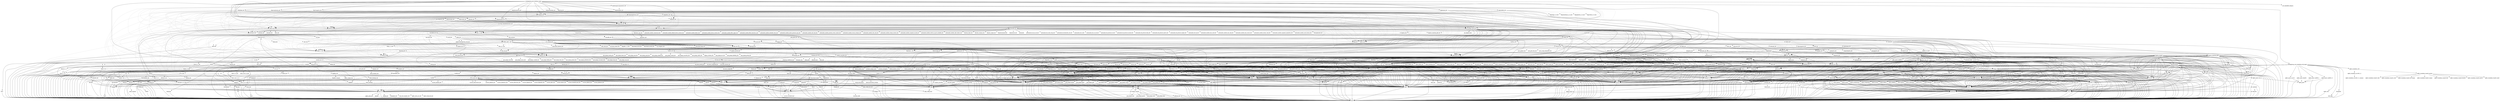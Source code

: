 digraph depends {
    node [shape=plaintext]
acl -> libacl1;
acl -> libc6;
acl_dev -> acl;
acl_dev -> attr_dev [style=dotted];
acl_dev -> libacl_dev [style=dotted];
acl_dev -> libc6_dev [style=dotted];
alsa_lib -> libasound2;
alsa_lib -> libc6;
alsa_lib_dev -> alsa_lib;
alsa_lib_dev -> libasound2;
alsa_lib_dev -> libasound_dev [style=dotted];
alsa_lib_dev -> libc6_dev [style=dotted];
attr -> libattr1;
attr -> libc6;
attr_dev -> attr;
attr_dev -> libattr_dev [style=dotted];
attr_dev -> libc6_dev [style=dotted];
attr_dev -> ncurses_dev [style=dotted];
avahi -> libnss_mdns [style=dotted];
avahi -> update_rc_d [style=dotted];
avahi_daemon -> base_passwd;
avahi_daemon -> libavahi_common3;
avahi_daemon -> libavahi_core7;
avahi_daemon -> libc6;
avahi_daemon -> libcap2;
avahi_daemon -> libdaemon0;
avahi_daemon -> libdbus_1_3;
avahi_daemon -> libexpat1;
avahi_daemon -> libnss_mdns [style=dotted];
avahi_daemon -> shadow;
avahi_daemon -> sysvinit_pidof;
avahi_dev -> avahi;
avahi_dev -> dbus_dev [style=dotted];
avahi_dev -> gettext_dev [style=dotted];
avahi_dev -> libavahi_client3;
avahi_dev -> libavahi_common3;
avahi_dev -> libavahi_core7;
avahi_dev -> libavahi_glib1;
avahi_dev -> libavahi_gobject0;
avahi_dev -> libcap_dev [style=dotted];
avahi_dev -> libdaemon_dev [style=dotted];
avahi_dev -> libexpat_dev [style=dotted];
avahi_dev -> libglib_2_0_dev [style=dotted];
avahi_dev -> update_rc_d_dev [style=dotted];
base_files_dev -> base_files;
base_passwd_dev -> base_passwd;
base_passwd_dev -> libc6_dev [style=dotted];
bison -> libc6;
bison_dev -> bison;
bison_dev -> libc6_dev [style=dotted];
bluez4 -> libc6;
bluez4 -> libdbus_1_3;
bluez4 -> libglib_2_0_0;
bluez4 -> libreadline6;
bluez4 -> libudev1;
bluez4 -> libusb_0_1_4;
bluez4 -> libusb_1_0_0;
bluez4_dev -> alsa_lib_dev [style=dotted];
bluez4_dev -> bluez4;
bluez4_dev -> bluez_hcidump;
bluez4_dev -> bluez_hcidump_dev [style=dotted];
bluez4_dev -> dbus_lib_dev [style=dotted];
bluez4_dev -> libasound_dev [style=dotted];
bluez4_dev -> libc6_dev [style=dotted];
bluez4_dev -> libcheck_dev [style=dotted];
bluez4_dev -> libdbus_glib_1_dev [style=dotted];
bluez4_dev -> libgcc_s_dev [style=dotted];
bluez4_dev -> libglib_2_0_dev [style=dotted];
bluez4_dev -> libreadline_dev [style=dotted];
bluez4_dev -> libudev_dev [style=dotted];
bluez4_dev -> libusb_0_1_dev [style=dotted];
bluez4_dev -> libusb_1_0_dev [style=dotted];
bluez4_dev -> libusb_dev [style=dotted];
bluez4_dev -> udev_dev [style=dotted];
bluez_hcidump -> libc6;
bluez_hcidump -> libgcc1;
bluez_hcidump_dev -> bluez4_dev [style=dotted];
bluez_hcidump_dev -> bluez_hcidump;
bluez_hcidump_dev -> libc6_dev [style=dotted];
bluez_hcidump_dev -> libgcc_s_dev [style=dotted];
bzip2 -> libbz2_0;
bzip2 -> libc6;
bzip2 -> opkg;
bzip2_dev -> bzip2;
bzip2_dev -> libbz2_dev [style=dotted];
bzip2_dev -> libc6_dev [style=dotted];
bzip2_dev -> opkg_dev [style=dotted];
compositeproto_dev -> util_macros_dev [style=dotted];
consolekit -> base_files;
consolekit -> libc6;
consolekit -> libdbus_1_3;
consolekit -> libdbus_glib_1_2;
consolekit -> libglib_2_0_0;
consolekit -> libx11_6;
consolekit -> libz1;
consolekit -> polkit;
consolekit_dev -> base_files_dev [style=dotted];
consolekit_dev -> consolekit;
consolekit_dev -> dbus_dev [style=dotted];
consolekit_dev -> dbus_lib_dev [style=dotted];
consolekit_dev -> libc6_dev [style=dotted];
consolekit_dev -> libdbus_glib_1_dev [style=dotted];
consolekit_dev -> libglib_2_0_dev [style=dotted];
consolekit_dev -> libpam_dev [style=dotted];
consolekit_dev -> libx11_dev [style=dotted];
consolekit_dev -> libz_dev [style=dotted];
consolekit_dev -> polkit_dev [style=dotted];
coreutils -> libattr1;
coreutils -> libc6;
coreutils -> libcap2;
coreutils -> libgcc1;
coreutils -> libgmp10;
coreutils -> opkg;
coreutils_dev -> coreutils;
coreutils_dev -> libattr_dev [style=dotted];
coreutils_dev -> libc6_dev [style=dotted];
coreutils_dev -> libcap_dev [style=dotted];
coreutils_dev -> libgcc_s_dev [style=dotted];
coreutils_dev -> libgmp_dev [style=dotted];
coreutils_dev -> opkg_dev [style=dotted];
cracklib -> libc6;
cracklib -> libz1;
cracklib_dev -> cracklib;
cracklib_dev -> libc6_dev [style=dotted];
cracklib_dev -> libz_dev [style=dotted];
damageproto_dev -> util_macros_dev [style=dotted];
dbus_1 -> base_passwd;
dbus_1 -> libc6;
dbus_1 -> libdbus_1_3;
dbus_1 -> libexpat1;
dbus_1 -> libx11_6;
dbus_1 -> shadow;
dbus_1 -> update_rc_d [style=dotted];
dbus_dev -> base_passwd_dev [style=dotted];
dbus_dev -> dbus_1;
dbus_dev -> dbus_lib_dev [style=dotted];
dbus_dev -> libc6_dev [style=dotted];
dbus_dev -> libdbus_1_3;
dbus_dev -> libexpat_dev [style=dotted];
dbus_dev -> libsm_dev [style=dotted];
dbus_dev -> libx11_dev [style=dotted];
dbus_dev -> shadow_dev [style=dotted];
dbus_dev -> shadow_sysroot_dev [style=dotted];
directfb -> libc6;
directfb -> libfreetype6;
directfb -> libgcc1;
directfb -> libjpeg8;
directfb -> libpng16_16;
directfb -> libstdc6;
directfb -> libts_1_0_0;
directfb -> libz1;
directfb_dev -> directfb;
directfb_dev -> jpeg_dev [style=dotted];
directfb_dev -> libc6_dev [style=dotted];
directfb_dev -> libfreetype_dev [style=dotted];
directfb_dev -> libgcc_s_dev [style=dotted];
directfb_dev -> libjpeg_dev [style=dotted];
directfb_dev -> libpng16_dev [style=dotted];
directfb_dev -> libstdc_dev [style=dotted];
directfb_dev -> libts_1_0_dev [style=dotted];
directfb_dev -> libz_dev [style=dotted];
directfb_dev -> sysfsutils_dev [style=dotted];
e2fsprogs -> e2fsprogs_badblocks;
e2fsprogs -> libblkid1;
e2fsprogs -> libc6;
e2fsprogs -> libcom_err2;
e2fsprogs -> libe2p2;
e2fsprogs -> libext2fs2;
e2fsprogs -> libgcc1;
e2fsprogs -> libss2;
e2fsprogs -> libuuid1;
e2fsprogs_badblocks -> libc6;
e2fsprogs_badblocks -> libcom_err2;
e2fsprogs_badblocks -> libext2fs2;
e2fsprogs_dev -> e2fsprogs;
e2fsprogs_dev -> e2fsprogs_badblocks_dev [style=dotted];
e2fsprogs_dev -> libblkid_dev [style=dotted];
e2fsprogs_dev -> libc6_dev [style=dotted];
e2fsprogs_dev -> libcom_err2;
e2fsprogs_dev -> libcomerr_dev [style=dotted];
e2fsprogs_dev -> libe2p2;
e2fsprogs_dev -> libe2p_dev [style=dotted];
e2fsprogs_dev -> libext2fs2;
e2fsprogs_dev -> libext2fs_dev [style=dotted];
e2fsprogs_dev -> libgcc_s_dev [style=dotted];
e2fsprogs_dev -> libss2;
e2fsprogs_dev -> libss_dev [style=dotted];
e2fsprogs_dev -> libuuid_dev [style=dotted];
e2fsprogs_dev -> util_linux_dev [style=dotted];
e2fsprogs_e2fsck -> libblkid1;
e2fsprogs_e2fsck -> libc6;
e2fsprogs_e2fsck -> libcom_err2;
e2fsprogs_e2fsck -> libe2p2;
e2fsprogs_e2fsck -> libext2fs2;
e2fsprogs_e2fsck -> libgcc1;
e2fsprogs_e2fsck -> libuuid1;
eglibc_extra_nss -> libc6;
eglibc_gconv_cp1252 -> eglibc_gconv;
eglibc_gconv_cp1252 -> libc6;
eglibc_gconv_ibm850 -> eglibc_gconv;
eglibc_gconv_ibm850 -> libc6;
eglibc_gconv_iso8859_1 -> eglibc_gconv;
eglibc_gconv_iso8859_1 -> libc6;
eglibc_gconv_iso8859_15 -> eglibc_gconv;
eglibc_gconv_iso8859_15 -> libc6;
eglibc_gconv_utf_16 -> eglibc_gconv;
eglibc_gconv_utf_16 -> libc6;
eglibc_localedata_i18n -> eglibc_localedata_iso14651_t1;
eglibc_localedata_i18n -> eglibc_localedata_translit_neutral;
eglibc_localedata_iso14651_t1 -> eglibc_localedata_iso14651_t1_common;
eglibc_localedata_translit_neutral -> eglibc_localedata_translit_circle;
eglibc_localedata_translit_neutral -> eglibc_localedata_translit_cjk_compat;
eglibc_localedata_translit_neutral -> eglibc_localedata_translit_compat;
eglibc_localedata_translit_neutral -> eglibc_localedata_translit_font;
eglibc_localedata_translit_neutral -> eglibc_localedata_translit_fraction;
eglibc_localedata_translit_neutral -> eglibc_localedata_translit_narrow;
eglibc_localedata_translit_neutral -> eglibc_localedata_translit_small;
eglibc_localedata_translit_neutral -> eglibc_localedata_translit_wide;
eglibc_utils -> libc6;
elfutils -> libasm1;
elfutils -> libc6;
elfutils -> libdw1;
elfutils -> libelf1;
elfutils -> libgcc1;
elfutils_dev -> bzip2_dev [style=dotted];
elfutils_dev -> elfutils;
elfutils_dev -> libasm_dev [style=dotted];
elfutils_dev -> libc6_dev [style=dotted];
elfutils_dev -> libdw_dev [style=dotted];
elfutils_dev -> libelf_dev [style=dotted];
elfutils_dev -> libgcc_s_dev [style=dotted];
elfutils_dev -> libtool_dev [style=dotted];
elfutils_dev -> libz_dev [style=dotted];
fixesproto_dev -> util_macros_dev [style=dotted];
flac -> libc6;
flac -> libflac8;
flac -> libgcc1;
flac_dev -> flac;
flac_dev -> libc6_dev [style=dotted];
flac_dev -> libflac6;
flac_dev -> libflac8;
flac_dev -> libflac_dev [style=dotted];
flac_dev -> libgcc_s_dev [style=dotted];
flac_dev -> libogg_dev [style=dotted];
flac_dev -> libstdc_dev [style=dotted];
flex -> libc6;
flex_dev -> flex;
flex_dev -> libc6_dev [style=dotted];
fontconfig_utils -> libc6;
fontconfig_utils -> libfontconfig1;
gawk -> gawk_common;
gawk -> libc6;
gawk -> libgcc1;
gawk -> opkg;
gawk_common -> libc6;
gawk_dev -> gawk;
gawk_dev -> gawk_common_dev [style=dotted];
gawk_dev -> libc6_dev [style=dotted];
gawk_dev -> libgcc_s_dev [style=dotted];
gawk_dev -> libreadline_dev [style=dotted];
gawk_dev -> opkg_dev [style=dotted];
gconf -> dbus_x11;
gconf -> libc6;
gconf -> libdbus_1_3;
gconf -> libdbus_glib_1_2;
gconf -> libffi6;
gconf -> libglib_2_0_0;
gconf -> libxml2;
gconf -> libz1;
gconf_dev -> dbus_dev [style=dotted];
gconf_dev -> dbus_lib_dev [style=dotted];
gconf_dev -> dbus_x11_dev [style=dotted];
gconf_dev -> gconf;
gconf_dev -> gobject_introspection_stub_dev [style=dotted];
gconf_dev -> libc6_dev [style=dotted];
gconf_dev -> libdbus_glib_1_dev [style=dotted];
gconf_dev -> libffi_dev [style=dotted];
gconf_dev -> libglib_2_0_dev [style=dotted];
gconf_dev -> libxml2_dev [style=dotted];
gconf_dev -> libz_dev [style=dotted];
gdk_pixbuf -> libc6;
gdk_pixbuf -> libffi6;
gdk_pixbuf -> libglib_2_0_0;
gdk_pixbuf -> libpng16_16;
gdk_pixbuf -> libz1;
gdk_pixbuf_dev -> gdk_pixbuf;
gdk_pixbuf_dev -> jpeg_dev [style=dotted];
gdk_pixbuf_dev -> libc6;
gdk_pixbuf_dev -> libc6_dev [style=dotted];
gdk_pixbuf_dev -> libffi_dev [style=dotted];
gdk_pixbuf_dev -> libglib_2_0_0;
gdk_pixbuf_dev -> libglib_2_0_dev [style=dotted];
gdk_pixbuf_dev -> libjpeg_dev [style=dotted];
gdk_pixbuf_dev -> libpng16_dev [style=dotted];
gdk_pixbuf_dev -> libz_dev [style=dotted];
gdk_pixbuf_loader_gif -> gdk_pixbuf;
gdk_pixbuf_loader_gif -> libc6;
gdk_pixbuf_loader_gif -> libffi6;
gdk_pixbuf_loader_gif -> libglib_2_0_0;
gdk_pixbuf_loader_gif -> libpng16_16;
gdk_pixbuf_loader_gif -> libz1;
gdk_pixbuf_loader_jpeg -> gdk_pixbuf;
gdk_pixbuf_loader_jpeg -> libc6;
gdk_pixbuf_loader_jpeg -> libffi6;
gdk_pixbuf_loader_jpeg -> libglib_2_0_0;
gdk_pixbuf_loader_jpeg -> libjpeg8;
gdk_pixbuf_loader_jpeg -> libpng16_16;
gdk_pixbuf_loader_jpeg -> libz1;
gdk_pixbuf_loader_png -> gdk_pixbuf;
gdk_pixbuf_loader_png -> libc6;
gdk_pixbuf_loader_png -> libffi6;
gdk_pixbuf_loader_png -> libglib_2_0_0;
gdk_pixbuf_loader_png -> libpng16_16;
gdk_pixbuf_loader_png -> libz1;
gdk_pixbuf_loader_xpm -> gdk_pixbuf;
gdk_pixbuf_loader_xpm -> libc6;
gdk_pixbuf_loader_xpm -> libffi6;
gdk_pixbuf_loader_xpm -> libglib_2_0_0;
gdk_pixbuf_loader_xpm -> libpng16_16;
gdk_pixbuf_loader_xpm -> libz1;
gettext -> libc6;
gettext -> libgettextlib;
gettext -> libgettextsrc;
gettext_dev -> gettext;
gettext_dev -> libc6_dev [style=dotted];
gettext_dev -> libexpat_dev [style=dotted];
gettext_dev -> libgettextlib;
gettext_dev -> libgettextlib_dev [style=dotted];
gettext_dev -> libgettextsrc;
gettext_dev -> libgettextsrc_dev [style=dotted];
gettext_dev -> ncurses_dev [style=dotted];
gst_plugins_base_dev -> alsa_lib_dev [style=dotted];
gst_plugins_base_dev -> gst_plugins_base;
gst_plugins_base_dev -> gstreamer_dev [style=dotted];
gst_plugins_base_dev -> libfreetype_dev [style=dotted];
gst_plugins_base_dev -> libgstapp_0_10_0;
gst_plugins_base_dev -> libgstaudio_0_10_0;
gst_plugins_base_dev -> libgstcdda_0_10_0;
gst_plugins_base_dev -> libgstfft_0_10_0;
gst_plugins_base_dev -> libgstinterfaces_0_10_0;
gst_plugins_base_dev -> libgstnetbuffer_0_10_0;
gst_plugins_base_dev -> libgstpbutils_0_10_0;
gst_plugins_base_dev -> libgstriff_0_10_0;
gst_plugins_base_dev -> libgstrtp_0_10_0;
gst_plugins_base_dev -> libgstrtsp_0_10_0;
gst_plugins_base_dev -> libgstsdp_0_10_0;
gst_plugins_base_dev -> libgsttag_0_10_0;
gst_plugins_base_dev -> libgstvideo_0_10_0;
gst_plugins_base_dev -> libice_dev [style=dotted];
gst_plugins_base_dev -> libogg_dev [style=dotted];
gst_plugins_base_dev -> liboil_dev [style=dotted];
gst_plugins_base_dev -> libsm_dev [style=dotted];
gst_plugins_base_dev -> libtheora_dev [style=dotted];
gst_plugins_base_dev -> libvorbis_dev [style=dotted];
gst_plugins_base_dev -> libvorbisidec_dev [style=dotted];
gst_plugins_base_dev -> libxv_dev [style=dotted];
gst_plugins_base_dev -> orc_dev [style=dotted];
gst_plugins_base_dev -> pango_dev [style=dotted];
gst_plugins_base_dev -> util_linux_dev [style=dotted];
gstreamer -> libc6;
gstreamer -> libffi6;
gstreamer -> libgcc1;
gstreamer -> libglib_2_0_0;
gstreamer -> libxml2;
gstreamer -> libz1;
gstreamer_dev -> gstreamer;
gstreamer_dev -> libc6_dev [style=dotted];
gstreamer_dev -> libffi_dev [style=dotted];
gstreamer_dev -> libgcc_s_dev [style=dotted];
gstreamer_dev -> libglib_2_0_dev [style=dotted];
gstreamer_dev -> libxml2_dev [style=dotted];
gstreamer_dev -> libz_dev [style=dotted];
gtk_dev -> gdk_pixbuf_dev [style=dotted];
gtk_dev -> harfbuzz_dev [style=dotted];
gtk_dev -> jpeg_dev [style=dotted];
gtk_dev -> libatk_1_0_dev [style=dotted];
gtk_dev -> libc6_dev [style=dotted];
gtk_dev -> libcairo_dev [style=dotted];
gtk_dev -> libexpat_dev [style=dotted];
gtk_dev -> libffi_dev [style=dotted];
gtk_dev -> libfontconfig_dev [style=dotted];
gtk_dev -> libfreetype_dev [style=dotted];
gtk_dev -> libgcc_s_dev [style=dotted];
gtk_dev -> libgcrypt_dev [style=dotted];
gtk_dev -> libglib_2_0_dev [style=dotted];
gtk_dev -> libgtk_2_0;
gtk_dev -> libicudata_dev [style=dotted];
gtk_dev -> libicule_dev [style=dotted];
gtk_dev -> libicuuc_dev [style=dotted];
gtk_dev -> libpixman_1_dev [style=dotted];
gtk_dev -> libpng16_dev [style=dotted];
gtk_dev -> libstdc_dev [style=dotted];
gtk_dev -> libx11_dev [style=dotted];
gtk_dev -> libxau_dev [style=dotted];
gtk_dev -> libxcb_dev [style=dotted];
gtk_dev -> libxcb_render_dev [style=dotted];
gtk_dev -> libxcb_shm_dev [style=dotted];
gtk_dev -> libxcomposite_dev [style=dotted];
gtk_dev -> libxcursor_dev [style=dotted];
gtk_dev -> libxdamage_dev [style=dotted];
gtk_dev -> libxdmcp_dev [style=dotted];
gtk_dev -> libxext_dev [style=dotted];
gtk_dev -> libxfixes_dev [style=dotted];
gtk_dev -> libxrandr_dev [style=dotted];
gtk_dev -> libxrender_dev [style=dotted];
gtk_dev -> libz_dev [style=dotted];
gtk_dev -> opkg_dev [style=dotted];
gtk_dev -> pango_dev [style=dotted];
harfbuzz -> libc6;
harfbuzz -> libcairo2;
harfbuzz -> libffi6;
harfbuzz -> libfreetype6;
harfbuzz -> libgcc1;
harfbuzz -> libglib_2_0_0;
harfbuzz -> libicudata50;
harfbuzz -> libicule50;
harfbuzz -> libicuuc50;
harfbuzz -> libstdc6;
harfbuzz_dev -> harfbuzz;
harfbuzz_dev -> icu_dev [style=dotted];
harfbuzz_dev -> libc6_dev [style=dotted];
harfbuzz_dev -> libcairo_dev [style=dotted];
harfbuzz_dev -> libffi_dev [style=dotted];
harfbuzz_dev -> libfreetype_dev [style=dotted];
harfbuzz_dev -> libgcc_s_dev [style=dotted];
harfbuzz_dev -> libglib_2_0_dev [style=dotted];
harfbuzz_dev -> libicudata_dev [style=dotted];
harfbuzz_dev -> libicule_dev [style=dotted];
harfbuzz_dev -> libicuuc_dev [style=dotted];
harfbuzz_dev -> libstdc_dev [style=dotted];
icu -> libc6;
icu -> libgcc1;
icu -> libicudata50;
icu -> libicui18n50;
icu -> libicutu50;
icu -> libicuuc50;
icu -> libstdc6;
icu_dev -> icu;
icu_dev -> libc6_dev [style=dotted];
icu_dev -> libgcc_s_dev [style=dotted];
icu_dev -> libicudata50;
icu_dev -> libicudata_dev [style=dotted];
icu_dev -> libicui18n50;
icu_dev -> libicui18n_dev [style=dotted];
icu_dev -> libicuio50;
icu_dev -> libicuio_dev [style=dotted];
icu_dev -> libicule50;
icu_dev -> libicule_dev [style=dotted];
icu_dev -> libiculx50;
icu_dev -> libiculx_dev [style=dotted];
icu_dev -> libicutu50;
icu_dev -> libicutu_dev [style=dotted];
icu_dev -> libicuuc50;
icu_dev -> libicuuc_dev [style=dotted];
icu_dev -> libstdc_dev [style=dotted];
inputproto_dev -> util_macros_dev [style=dotted];
kbproto_dev -> util_macros_dev [style=dotted];
kernel_3_8_13 -> kernel_image_3_8_13;
kernel_image_3_8_13 -> kernel_devicetree_overlays [style=dotted];
kernel_image_3_8_13 -> kernel_devicetrees;
kernel_module_autofs4 -> kernel_3_8_13;
kernel_module_ipv6 -> kernel_3_8_13;
kmod -> libc6;
kmod -> libgcc1;
kmod -> libkmod2;
kmod -> opkg;
kmod_dev -> kmod;
kmod_dev -> libc6_dev [style=dotted];
kmod_dev -> libgcc_s_dev [style=dotted];
kmod_dev -> libkmod2;
kmod_dev -> libkmod_dev [style=dotted];
kmod_dev -> opkg_dev [style=dotted];
libacl1 -> libattr1;
libacl1 -> libc6;
libacl_dev -> attr_dev [style=dotted];
libacl_dev -> libacl1;
libacl_dev -> libattr_dev [style=dotted];
libacl_dev -> libc6_dev [style=dotted];
libasm1 -> libc6;
libasm1 -> libelf1;
libasm1 -> libgcc1;
libasm_dev -> bzip2_dev [style=dotted];
libasm_dev -> libasm1;
libasm_dev -> libc6_dev [style=dotted];
libasm_dev -> libelf_dev [style=dotted];
libasm_dev -> libgcc_s_dev [style=dotted];
libasm_dev -> libtool_dev [style=dotted];
libasm_dev -> libz_dev [style=dotted];
libasound2 -> alsa_conf_base;
libasound2 -> libc6;
libasound2 -> libgcc1;
libatk_1_0_0 -> libc6;
libatk_1_0_0 -> libffi6;
libatk_1_0_0 -> libglib_2_0_0;
libatk_1_0_dev -> libatk_1_0_0;
libatk_1_0_dev -> libc6_dev [style=dotted];
libatk_1_0_dev -> libffi_dev [style=dotted];
libatk_1_0_dev -> libglib_2_0_dev [style=dotted];
libatomics_ops_dev -> libatomics_ops;
libattr1 -> libc6;
libattr_dev -> libattr1;
libattr_dev -> libc6_dev [style=dotted];
libattr_dev -> ncurses_dev [style=dotted];
libavahi_client3 -> libavahi_common3;
libavahi_client3 -> libc6;
libavahi_client3 -> libdbus_1_3;
libavahi_common3 -> libc6;
libavahi_common3 -> libgcc1;
libavahi_core7 -> libavahi_common3;
libavahi_core7 -> libc6;
libavahi_core7 -> libgcc1;
libavahi_glib1 -> libavahi_common3;
libavahi_glib1 -> libc6;
libavahi_glib1 -> libgcc1;
libavahi_glib1 -> libglib_2_0_0;
libavahi_gobject0 -> libavahi_client3;
libavahi_gobject0 -> libavahi_common3;
libavahi_gobject0 -> libavahi_glib1;
libavahi_gobject0 -> libc6;
libavahi_gobject0 -> libdbus_1_3;
libavahi_gobject0 -> libffi6;
libavahi_gobject0 -> libglib_2_0_0;
libblkid1 -> libc6;
libblkid1 -> libgcc1;
libblkid1 -> libuuid1;
libblkid_dev -> libc6_dev [style=dotted];
libblkid_dev -> libgcc_s_dev [style=dotted];
libblkid_dev -> libuuid_dev [style=dotted];
libblkid_dev -> libz_dev [style=dotted];
libblkid_dev -> ncurses_dev [style=dotted];
libbz2_0 -> libc6;
libbz2_dev -> libbz2_0;
libbz2_dev -> libc6_dev [style=dotted];
libc6_dbg -> libc6 [style=dotted];
libc6_dev -> eglibc_extra_nss;
libc6_dev -> eglibc_extra_nss_dev [style=dotted];
libc6_dev -> eglibc_thread_db_dev [style=dotted];
libc6_dev -> libc6;
libc6_dev -> libcidn1;
libc6_dev -> libcidn_dev [style=dotted];
libc6_dev -> libsegfault_dev [style=dotted];
libc6_dev -> libthread_db1;
libc6_dev -> linux_libc_headers_dev [style=dotted];
libcairo2 -> libc6;
libcairo2 -> libexpat1;
libcairo2 -> libfontconfig1;
libcairo2 -> libfreetype6;
libcairo2 -> libgcc1;
libcairo2 -> libpixman_1_0;
libcairo2 -> libpng16_16;
libcairo2 -> libx11_6;
libcairo2 -> libxau6;
libcairo2 -> libxcb1;
libcairo2 -> libxcb_render0;
libcairo2 -> libxcb_shm0;
libcairo2 -> libxdmcp6;
libcairo2 -> libxext6;
libcairo2 -> libxrender1;
libcairo2 -> libz1;
libcairo_dev -> cairo_gobject_dev [style=dotted];
libcairo_dev -> cairo_perf_utils_dev [style=dotted];
libcairo_dev -> cairo_script_interpreter_dev [style=dotted];
libcairo_dev -> libc6_dev [style=dotted];
libcairo_dev -> libcairo2;
libcairo_dev -> libcairo_gobject2;
libcairo_dev -> libcairo_perf_utils;
libcairo_dev -> libcairo_script_interpreter2;
libcairo_dev -> libexpat_dev [style=dotted];
libcairo_dev -> libffi_dev [style=dotted];
libcairo_dev -> libfontconfig_dev [style=dotted];
libcairo_dev -> libfreetype_dev [style=dotted];
libcairo_dev -> libgcc_s_dev [style=dotted];
libcairo_dev -> libglib_2_0_dev [style=dotted];
libcairo_dev -> libpixman_1_dev [style=dotted];
libcairo_dev -> libpng16_dev [style=dotted];
libcairo_dev -> libsm_dev [style=dotted];
libcairo_dev -> libx11_dev [style=dotted];
libcairo_dev -> libxau_dev [style=dotted];
libcairo_dev -> libxcb_dev [style=dotted];
libcairo_dev -> libxcb_render_dev [style=dotted];
libcairo_dev -> libxcb_shm_dev [style=dotted];
libcairo_dev -> libxdmcp_dev [style=dotted];
libcairo_dev -> libxext_dev [style=dotted];
libcairo_dev -> libxrender_dev [style=dotted];
libcairo_dev -> libz_dev [style=dotted];
libcairo_gobject2 -> libc6;
libcairo_gobject2 -> libcairo2;
libcairo_gobject2 -> libexpat1;
libcairo_gobject2 -> libffi6;
libcairo_gobject2 -> libfontconfig1;
libcairo_gobject2 -> libfreetype6;
libcairo_gobject2 -> libgcc1;
libcairo_gobject2 -> libglib_2_0_0;
libcairo_gobject2 -> libpixman_1_0;
libcairo_gobject2 -> libpng16_16;
libcairo_gobject2 -> libx11_6;
libcairo_gobject2 -> libxau6;
libcairo_gobject2 -> libxcb1;
libcairo_gobject2 -> libxcb_render0;
libcairo_gobject2 -> libxcb_shm0;
libcairo_gobject2 -> libxdmcp6;
libcairo_gobject2 -> libxext6;
libcairo_gobject2 -> libxrender1;
libcairo_gobject2 -> libz1;
libcairo_perf_utils -> libc6;
libcairo_perf_utils -> libgcc1;
libcairo_perf_utils -> libz1;
libcairo_script_interpreter2 -> libc6;
libcairo_script_interpreter2 -> libcairo2;
libcairo_script_interpreter2 -> libexpat1;
libcairo_script_interpreter2 -> libfontconfig1;
libcairo_script_interpreter2 -> libfreetype6;
libcairo_script_interpreter2 -> libgcc1;
libcairo_script_interpreter2 -> libpixman_1_0;
libcairo_script_interpreter2 -> libpng16_16;
libcairo_script_interpreter2 -> libx11_6;
libcairo_script_interpreter2 -> libxau6;
libcairo_script_interpreter2 -> libxcb1;
libcairo_script_interpreter2 -> libxcb_render0;
libcairo_script_interpreter2 -> libxcb_shm0;
libcairo_script_interpreter2 -> libxdmcp6;
libcairo_script_interpreter2 -> libxext6;
libcairo_script_interpreter2 -> libxrender1;
libcairo_script_interpreter2 -> libz1;
libcap2 -> libc6;
libcap_dev -> attr_dev [style=dotted];
libcap_dev -> libc6_dev [style=dotted];
libcap_dev -> libcap2;
libcap_dev -> libpam_dev [style=dotted];
libcgroup -> libc6;
libcgroup_dev -> libc6_dev [style=dotted];
libcgroup_dev -> libcgroup;
libcgroup_dev -> libpam_dev [style=dotted];
libcheck -> gawk;
libcheck -> libc6;
libcheck_dev -> gawk_dev [style=dotted];
libcheck_dev -> libc6_dev [style=dotted];
libcheck_dev -> libcheck;
libcidn1 -> libc6;
libcom_err2 -> libc6;
libcrypto1_0_0 -> libc6;
libcrypto1_0_0 -> libgcc1;
libdaemon0 -> libc6;
libdaemon_dev -> libc6_dev [style=dotted];
libdaemon_dev -> libdaemon0;
libdbus_1_3 -> dbus_1 [style=dotted];
libdbus_1_3 -> libc6;
libdbus_glib_1_2 -> libc6;
libdbus_glib_1_2 -> libdbus_1_3;
libdbus_glib_1_2 -> libffi6;
libdbus_glib_1_2 -> libglib_2_0_0;
libdbus_glib_1_2 -> libz1;
libdbus_glib_1_dev -> dbus_dev [style=dotted];
libdbus_glib_1_dev -> dbus_lib_dev [style=dotted];
libdbus_glib_1_dev -> dbus_x11_dev [style=dotted];
libdbus_glib_1_dev -> libc6;
libdbus_glib_1_dev -> libc6_dev [style=dotted];
libdbus_glib_1_dev -> libdbus_1_3;
libdbus_glib_1_dev -> libdbus_glib_1_2;
libdbus_glib_1_dev -> libexpat1;
libdbus_glib_1_dev -> libexpat_dev [style=dotted];
libdbus_glib_1_dev -> libffi_dev [style=dotted];
libdbus_glib_1_dev -> libglib_2_0_0;
libdbus_glib_1_dev -> libglib_2_0_dev [style=dotted];
libdbus_glib_1_dev -> libz_dev [style=dotted];
libdw1 -> libbz2_0;
libdw1 -> libc6;
libdw1 -> libelf1;
libdw1 -> libgcc1;
libdw1 -> libz1;
libdw_dev -> bzip2_dev [style=dotted];
libdw_dev -> libbz2_dev [style=dotted];
libdw_dev -> libc6_dev [style=dotted];
libdw_dev -> libdw1;
libdw_dev -> libelf_dev [style=dotted];
libdw_dev -> libgcc_s_dev [style=dotted];
libdw_dev -> libtool_dev [style=dotted];
libdw_dev -> libz_dev [style=dotted];
libe2p2 -> libc6;
libelf1 -> libc6;
libelf1 -> libgcc1;
libelf_dev -> bzip2_dev [style=dotted];
libelf_dev -> libc6_dev [style=dotted];
libelf_dev -> libelf1;
libelf_dev -> libgcc_s_dev [style=dotted];
libelf_dev -> libtool_dev [style=dotted];
libelf_dev -> libz_dev [style=dotted];
liberation_fonts -> fontconfig_utils;
libexpat1 -> libc6;
libexpat1 -> libgcc1;
libexpat_dev -> libc6_dev [style=dotted];
libexpat_dev -> libexpat1;
libexpat_dev -> libgcc_s_dev [style=dotted];
libext2fs2 -> libblkid1;
libext2fs2 -> libc6;
libext2fs2 -> libcom_err2;
libext2fs2 -> libgcc1;
libffi6 -> libc6;
libffi6 -> libgcc1;
libffi_dev -> libc6_dev [style=dotted];
libffi_dev -> libffi6;
libffi_dev -> libgcc_s_dev [style=dotted];
libflac6 -> libc6;
libflac6 -> libflac8;
libflac6 -> libgcc1;
libflac6 -> libogg0;
libflac6 -> libstdc6;
libflac8 -> libc6;
libflac8 -> libgcc1;
libflac8 -> libogg0;
libfontconfig1 -> libc6;
libfontconfig1 -> libexpat1;
libfontconfig1 -> libfreetype6;
libfontconfig_dev -> libc6_dev [style=dotted];
libfontconfig_dev -> libexpat_dev [style=dotted];
libfontconfig_dev -> libfontconfig1;
libfontconfig_dev -> libfreetype_dev [style=dotted];
libfontconfig_dev -> libz_dev [style=dotted];
libform5 -> libc6;
libform5 -> libncurses5;
libform5 -> libtinfo5;
libformw5 -> libc6;
libformw5 -> libncursesw5;
libformw5 -> libtinfo5;
libfreetype6 -> libc6;
libfreetype_dev -> libc6_dev [style=dotted];
libfreetype_dev -> libfreetype6;
libgcc1 -> libc6;
libgcc_s_dev -> libc6_dev [style=dotted];
libgcc_s_dev -> libgcc1;
libgcrypt11 -> libc6;
libgcrypt11 -> libcap2;
libgcrypt11 -> libgpg_error0;
libgcrypt_dev -> libc6;
libgcrypt_dev -> libc6_dev [style=dotted];
libgcrypt_dev -> libcap_dev [style=dotted];
libgcrypt_dev -> libgcrypt11;
libgcrypt_dev -> libgpg_error_dev [style=dotted];
libgdbm4 -> libc6;
libgdbm4 -> libgcc1;
libgdbm_compat4 -> libc6;
libgdbm_compat4 -> libgdbm4;
libgdbm_dev -> gdbm_compat_dev [style=dotted];
libgdbm_dev -> libc6_dev [style=dotted];
libgdbm_dev -> libgcc_s_dev [style=dotted];
libgdbm_dev -> libgdbm4;
libgdbm_dev -> libgdbm_compat4;
libgettextlib -> libc6;
libgettextlib -> libgcc1;
libgettextlib -> libncurses5;
libgettextlib -> libtinfo5;
libgettextsrc -> libc6;
libgettextsrc -> libgettextlib;
libgettextsrc -> libncurses5;
libglib_2_0_0 -> libc6;
libglib_2_0_0 -> libffi6;
libglib_2_0_0 -> libgcc1;
libglib_2_0_0 -> libz1;
libglib_2_0_dev -> libc6_dev [style=dotted];
libglib_2_0_dev -> libffi_dev [style=dotted];
libglib_2_0_dev -> libgcc_s_dev [style=dotted];
libglib_2_0_dev -> libglib_2_0_0;
libglib_2_0_dev -> libz_dev [style=dotted];
libgmp10 -> libc6;
libgmp_dev -> libc6_dev [style=dotted];
libgmp_dev -> libgcc_s_dev [style=dotted];
libgmp_dev -> libgmp10;
libgmp_dev -> libgmpxx4;
libgmp_dev -> libgmpxx_dev [style=dotted];
libgmp_dev -> libstdc_dev [style=dotted];
libgmpxx4 -> libc6;
libgmpxx4 -> libgcc1;
libgmpxx4 -> libgmp10;
libgmpxx4 -> libstdc6;
libgpg_error0 -> libc6;
libgpg_error_dev -> libc6;
libgpg_error_dev -> libc6_dev [style=dotted];
libgpg_error_dev -> libgpg_error0;
libgstapp_0_10_0 -> gstreamer;
libgstapp_0_10_0 -> libc6;
libgstapp_0_10_0 -> libffi6;
libgstapp_0_10_0 -> libgcc1;
libgstapp_0_10_0 -> libglib_2_0_0;
libgstapp_0_10_0 -> libxml2;
libgstapp_0_10_0 -> libz1;
libgstaudio_0_10_0 -> gstreamer;
libgstaudio_0_10_0 -> libc6;
libgstaudio_0_10_0 -> libffi6;
libgstaudio_0_10_0 -> libgcc1;
libgstaudio_0_10_0 -> libglib_2_0_0;
libgstaudio_0_10_0 -> libgstinterfaces_0_10_0;
libgstaudio_0_10_0 -> libgstpbutils_0_10_0;
libgstaudio_0_10_0 -> libxml2;
libgstaudio_0_10_0 -> libz1;
libgstcdda_0_10_0 -> gstreamer;
libgstcdda_0_10_0 -> libc6;
libgstcdda_0_10_0 -> libffi6;
libgstcdda_0_10_0 -> libgcc1;
libgstcdda_0_10_0 -> libglib_2_0_0;
libgstcdda_0_10_0 -> libgsttag_0_10_0;
libgstcdda_0_10_0 -> libxml2;
libgstcdda_0_10_0 -> libz1;
libgstfft_0_10_0 -> gstreamer;
libgstfft_0_10_0 -> libc6;
libgstfft_0_10_0 -> libffi6;
libgstfft_0_10_0 -> libglib_2_0_0;
libgstfft_0_10_0 -> libxml2;
libgstfft_0_10_0 -> libz1;
libgstinterfaces_0_10_0 -> gstreamer;
libgstinterfaces_0_10_0 -> libc6;
libgstinterfaces_0_10_0 -> libffi6;
libgstinterfaces_0_10_0 -> libglib_2_0_0;
libgstinterfaces_0_10_0 -> libxml2;
libgstinterfaces_0_10_0 -> libz1;
libgstnetbuffer_0_10_0 -> gstreamer;
libgstnetbuffer_0_10_0 -> libc6;
libgstnetbuffer_0_10_0 -> libffi6;
libgstnetbuffer_0_10_0 -> libglib_2_0_0;
libgstnetbuffer_0_10_0 -> libxml2;
libgstnetbuffer_0_10_0 -> libz1;
libgstpbutils_0_10_0 -> gstreamer;
libgstpbutils_0_10_0 -> libc6;
libgstpbutils_0_10_0 -> libffi6;
libgstpbutils_0_10_0 -> libgcc1;
libgstpbutils_0_10_0 -> libglib_2_0_0;
libgstpbutils_0_10_0 -> libxml2;
libgstpbutils_0_10_0 -> libz1;
libgstriff_0_10_0 -> gstreamer;
libgstriff_0_10_0 -> libc6;
libgstriff_0_10_0 -> libffi6;
libgstriff_0_10_0 -> libglib_2_0_0;
libgstriff_0_10_0 -> libgstaudio_0_10_0;
libgstriff_0_10_0 -> libgstinterfaces_0_10_0;
libgstriff_0_10_0 -> libgstpbutils_0_10_0;
libgstriff_0_10_0 -> libgsttag_0_10_0;
libgstriff_0_10_0 -> libxml2;
libgstriff_0_10_0 -> libz1;
libgstrtp_0_10_0 -> gstreamer;
libgstrtp_0_10_0 -> libc6;
libgstrtp_0_10_0 -> libffi6;
libgstrtp_0_10_0 -> libgcc1;
libgstrtp_0_10_0 -> libglib_2_0_0;
libgstrtp_0_10_0 -> libxml2;
libgstrtp_0_10_0 -> libz1;
libgstrtsp_0_10_0 -> gstreamer;
libgstrtsp_0_10_0 -> libc6;
libgstrtsp_0_10_0 -> libffi6;
libgstrtsp_0_10_0 -> libglib_2_0_0;
libgstrtsp_0_10_0 -> libxml2;
libgstrtsp_0_10_0 -> libz1;
libgstsdp_0_10_0 -> gstreamer;
libgstsdp_0_10_0 -> libc6;
libgstsdp_0_10_0 -> libffi6;
libgstsdp_0_10_0 -> libglib_2_0_0;
libgstsdp_0_10_0 -> libxml2;
libgstsdp_0_10_0 -> libz1;
libgsttag_0_10_0 -> gstreamer;
libgsttag_0_10_0 -> libc6;
libgsttag_0_10_0 -> libffi6;
libgsttag_0_10_0 -> libglib_2_0_0;
libgsttag_0_10_0 -> libxml2;
libgsttag_0_10_0 -> libz1;
libgstvideo_0_10_0 -> gstreamer;
libgstvideo_0_10_0 -> libc6;
libgstvideo_0_10_0 -> libffi6;
libgstvideo_0_10_0 -> libgcc1;
libgstvideo_0_10_0 -> libglib_2_0_0;
libgstvideo_0_10_0 -> liborc_0_4_0;
libgstvideo_0_10_0 -> libxml2;
libgstvideo_0_10_0 -> libz1;
libgtk_2_0 -> gdk_pixbuf;
libgtk_2_0 -> gdk_pixbuf_loader_gif [style=dotted];
libgtk_2_0 -> gdk_pixbuf_loader_jpeg [style=dotted];
libgtk_2_0 -> gdk_pixbuf_loader_png [style=dotted];
libgtk_2_0 -> gdk_pixbuf_loader_xpm [style=dotted];
libgtk_2_0 -> glibc_gconv_iso8859_1 [style=dotted];
libgtk_2_0 -> harfbuzz;
libgtk_2_0 -> libatk_1_0_0;
libgtk_2_0 -> libc6;
libgtk_2_0 -> libcairo2;
libgtk_2_0 -> liberation_fonts [style=dotted];
libgtk_2_0 -> libexpat1;
libgtk_2_0 -> libffi6;
libgtk_2_0 -> libfontconfig1;
libgtk_2_0 -> libfreetype6;
libgtk_2_0 -> libgcc1;
libgtk_2_0 -> libglib_2_0_0;
libgtk_2_0 -> libicudata50;
libgtk_2_0 -> libicule50;
libgtk_2_0 -> libicuuc50;
libgtk_2_0 -> libpixman_1_0;
libgtk_2_0 -> libpng16_16;
libgtk_2_0 -> libstdc6;
libgtk_2_0 -> libx11_6;
libgtk_2_0 -> libxau6;
libgtk_2_0 -> libxcb1;
libgtk_2_0 -> libxcb_render0;
libgtk_2_0 -> libxcb_shm0;
libgtk_2_0 -> libxcomposite1;
libgtk_2_0 -> libxcursor1;
libgtk_2_0 -> libxdamage1;
libgtk_2_0 -> libxdmcp6;
libgtk_2_0 -> libxext6;
libgtk_2_0 -> libxfixes3;
libgtk_2_0 -> libxrandr2;
libgtk_2_0 -> libxrender1;
libgtk_2_0 -> libz1;
libgtk_2_0 -> opkg;
libgtk_2_0 -> pango;
libgtk_2_0 -> shared_mime_info [style=dotted];
libgudev_1_0_0 -> libc6;
libgudev_1_0_0 -> libffi6;
libgudev_1_0_0 -> libglib_2_0_0;
libgudev_1_0_0 -> libudev1;
libgudev_1_0_0 -> libz1;
libice6 -> libc6;
libice_dev -> libc6_dev [style=dotted];
libice_dev -> libice6;
libice_dev -> util_macros_dev [style=dotted];
libice_dev -> xproto_dev [style=dotted];
libice_dev -> xtrans_dev [style=dotted];
libicui18n50 -> libc6;
libicui18n50 -> libgcc1;
libicui18n50 -> libicudata50;
libicui18n50 -> libicuuc50;
libicui18n50 -> libstdc6;
libicuio50 -> libc6;
libicuio50 -> libgcc1;
libicuio50 -> libicudata50;
libicuio50 -> libicui18n50;
libicuio50 -> libicuuc50;
libicuio50 -> libstdc6;
libicule50 -> libc6;
libicule50 -> libgcc1;
libicule50 -> libicudata50;
libicule50 -> libicuuc50;
libicule50 -> libstdc6;
libiculx50 -> libc6;
libiculx50 -> libgcc1;
libiculx50 -> libicudata50;
libiculx50 -> libicule50;
libiculx50 -> libicuuc50;
libiculx50 -> libstdc6;
libicutu50 -> libc6;
libicutu50 -> libgcc1;
libicutu50 -> libicudata50;
libicutu50 -> libicui18n50;
libicutu50 -> libicuuc50;
libicutu50 -> libstdc6;
libicuuc50 -> libc6;
libicuuc50 -> libgcc1;
libicuuc50 -> libicudata50;
libicuuc50 -> libstdc6;
libjpeg8 -> libc6;
libjpeg_dev -> libc6_dev [style=dotted];
libjpeg_dev -> libjpeg8;
libjson0 -> libc6;
libjson_dev -> libc6_dev [style=dotted];
libjson_dev -> libjson0;
libkmod2 -> libc6;
libkmod2 -> libgcc1;
libltdl7 -> libc6;
libltdl_dev -> libc6_dev [style=dotted];
libltdl_dev -> libltdl7;
liblzma5 -> libc6;
liblzma_dev -> libc6_dev [style=dotted];
liblzma_dev -> liblzma5;
libmenu5 -> libc6;
libmenu5 -> libncurses5;
libmenu5 -> libtinfo5;
libmenuw5 -> libc6;
libmenuw5 -> libncursesw5;
libmenuw5 -> libtinfo5;
libmount1 -> libblkid1;
libmount1 -> libc6;
libmount1 -> libgcc1;
libmount1 -> libuuid1;
libmount_dev -> libblkid_dev [style=dotted];
libmount_dev -> libc6_dev [style=dotted];
libmount_dev -> libgcc_s_dev [style=dotted];
libmount_dev -> libuuid_dev [style=dotted];
libmount_dev -> libz_dev [style=dotted];
libmount_dev -> ncurses_dev [style=dotted];
libncurses5 -> libc6;
libncurses5 -> libtinfo5;
libncursesw5 -> libc6;
libncursesw5 -> libtinfo5;
libnss_mdns -> avahi_daemon;
libnss_mdns -> libc6;
libogg0 -> libc6;
libogg_dev -> libc6_dev [style=dotted];
libogg_dev -> libogg0;
liboil -> libc6;
liboil_dev -> libc6_dev [style=dotted];
liboil_dev -> libglib_2_0_dev [style=dotted];
liboil_dev -> liboil;
libopkg1 -> libc6;
libopkg_dev -> libc6_dev [style=dotted];
libopkg_dev -> libopkg1;
liborc_0_4_0 -> libc6;
liborc_0_4_0 -> libgcc1;
liborc_test_0_4_0 -> libc6;
liborc_test_0_4_0 -> liborc_0_4_0;
libpam -> libc6;
libpam -> libpam_runtime [style=dotted];
libpam_dev -> bison_dev [style=dotted];
libpam_dev -> coreutils_dev [style=dotted];
libpam_dev -> cracklib_dev [style=dotted];
libpam_dev -> flex_dev [style=dotted];
libpam_dev -> libc6_dev [style=dotted];
libpam_dev -> libpam;
libpam_dev -> libz_dev [style=dotted];
libpam_dev -> pam_plugin_access_dev [style=dotted];
libpam_dev -> pam_plugin_cracklib_dev [style=dotted];
libpam_dev -> pam_plugin_debug_dev [style=dotted];
libpam_dev -> pam_plugin_deny_dev [style=dotted];
libpam_dev -> pam_plugin_permit_dev [style=dotted];
libpam_dev -> pam_plugin_pwhistory_dev [style=dotted];
libpam_dev -> pam_plugin_succeed_if_dev [style=dotted];
libpam_dev -> pam_plugin_time_dev [style=dotted];
libpam_dev -> pam_plugin_unix_dev [style=dotted];
libpam_dev -> pam_plugin_warn_dev [style=dotted];
libpam_runtime -> libpam;
libpam_runtime -> pam_plugin_deny;
libpam_runtime -> pam_plugin_permit;
libpam_runtime -> pam_plugin_unix;
libpam_runtime -> pam_plugin_warn;
libpanel5 -> libc6;
libpanel5 -> libncurses5;
libpanel5 -> libtinfo5;
libpanelw5 -> libc6;
libpanelw5 -> libncursesw5;
libpanelw5 -> libtinfo5;
libphonone4 -> libc6;
libphonone4 -> libgcc1;
libphonone4 -> libpulse0;
libphonone4 -> libpulse_mainloop_glib0;
libphonone4 -> libqtcoree4;
libphonone4 -> libqtdbuse4;
libphonone4 -> libqtguie4;
libphonone4 -> libstdc6;
libphonone_dev -> dbus_dev [style=dotted];
libphonone_dev -> directfb_dev [style=dotted];
libphonone_dev -> gst_plugins_base_dev [style=dotted];
libphonone_dev -> gstreamer_dev [style=dotted];
libphonone_dev -> jpeg_dev [style=dotted];
libphonone_dev -> libc6_dev [style=dotted];
libphonone_dev -> libfreetype_dev [style=dotted];
libphonone_dev -> libgcc_s_dev [style=dotted];
libphonone_dev -> libglib_2_0_dev [style=dotted];
libphonone_dev -> libphonone4;
libphonone_dev -> libpng16_dev [style=dotted];
libphonone_dev -> libpulse_dev [style=dotted];
libphonone_dev -> libpulse_mainloop_glib_dev [style=dotted];
libphonone_dev -> libqtcoree_dev [style=dotted];
libphonone_dev -> libqtdbuse_dev [style=dotted];
libphonone_dev -> libqtguie_dev [style=dotted];
libphonone_dev -> libstdc_dev [style=dotted];
libphonone_dev -> libtiff_dev [style=dotted];
libphonone_dev -> libts_1_0_dev [style=dotted];
libphonone_dev -> libz_dev [style=dotted];
libphonone_dev -> openssl_dev [style=dotted];
libphonone_dev -> pulseaudio_dev [style=dotted];
libphonone_dev -> sqlite3_dev [style=dotted];
libpixman_1_0 -> libc6;
libpixman_1_0 -> libgcc1;
libpixman_1_dev -> libc6_dev [style=dotted];
libpixman_1_dev -> libgcc_s_dev [style=dotted];
libpixman_1_dev -> libpixman_1_0;
libpixman_1_dev -> libpng16_dev [style=dotted];
libpixman_1_dev -> libz_dev [style=dotted];
libpixman_1_dev -> util_macros_dev [style=dotted];
libpng16_16 -> libc6;
libpng16_16 -> libz1;
libpng16_dev -> libc6_dev [style=dotted];
libpng16_dev -> libpng16_16;
libpng16_dev -> libz_dev [style=dotted];
libpulse0 -> libc6;
libpulse0 -> libcap2;
libpulse0 -> libdbus_1_3;
libpulse0 -> libgcc1;
libpulse0 -> libice6;
libpulse0 -> libjson0;
libpulse0 -> libpulsecommon;
libpulse0 -> libsm6;
libpulse0 -> libsndfile1;
libpulse0 -> libuuid1;
libpulse0 -> libx11_6;
libpulse0 -> libx11_xcb1;
libpulse0 -> libxau6;
libpulse0 -> libxcb1;
libpulse0 -> libxdmcp6;
libpulse0 -> libxext6;
libpulse0 -> libxi6;
libpulse0 -> libxtst6;
libpulse_mainloop_glib0 -> libc6;
libpulse_mainloop_glib0 -> libcap2;
libpulse_mainloop_glib0 -> libdbus_1_3;
libpulse_mainloop_glib0 -> libgcc1;
libpulse_mainloop_glib0 -> libglib_2_0_0;
libpulse_mainloop_glib0 -> libice6;
libpulse_mainloop_glib0 -> libjson0;
libpulse_mainloop_glib0 -> libpulse0;
libpulse_mainloop_glib0 -> libpulsecommon;
libpulse_mainloop_glib0 -> libsm6;
libpulse_mainloop_glib0 -> libsndfile1;
libpulse_mainloop_glib0 -> libuuid1;
libpulse_mainloop_glib0 -> libx11_6;
libpulse_mainloop_glib0 -> libx11_xcb1;
libpulse_mainloop_glib0 -> libxau6;
libpulse_mainloop_glib0 -> libxcb1;
libpulse_mainloop_glib0 -> libxdmcp6;
libpulse_mainloop_glib0 -> libxext6;
libpulse_mainloop_glib0 -> libxi6;
libpulse_mainloop_glib0 -> libxtst6;
libpulse_simple0 -> libc6;
libpulse_simple0 -> libcap2;
libpulse_simple0 -> libdbus_1_3;
libpulse_simple0 -> libice6;
libpulse_simple0 -> libjson0;
libpulse_simple0 -> libpulse0;
libpulse_simple0 -> libpulsecommon;
libpulse_simple0 -> libsm6;
libpulse_simple0 -> libsndfile1;
libpulse_simple0 -> libuuid1;
libpulse_simple0 -> libx11_6;
libpulse_simple0 -> libx11_xcb1;
libpulse_simple0 -> libxau6;
libpulse_simple0 -> libxcb1;
libpulse_simple0 -> libxdmcp6;
libpulse_simple0 -> libxext6;
libpulse_simple0 -> libxi6;
libpulse_simple0 -> libxtst6;
libpulsecommon -> libc6;
libpulsecommon -> libcap2;
libpulsecommon -> libdbus_1_3;
libpulsecommon -> libgcc1;
libpulsecommon -> libice6;
libpulsecommon -> libsm6;
libpulsecommon -> libsndfile1;
libpulsecommon -> libuuid1;
libpulsecommon -> libx11_6;
libpulsecommon -> libx11_xcb1;
libpulsecommon -> libxau6;
libpulsecommon -> libxcb1;
libpulsecommon -> libxdmcp6;
libpulsecommon -> libxext6;
libpulsecommon -> libxi6;
libpulsecommon -> libxtst6;
libqt3supporte4 -> libc6;
libqt3supporte4 -> libgcc1;
libqt3supporte4 -> libqtcoree4;
libqt3supporte4 -> libqtguie4;
libqt3supporte4 -> libqtnetworke4;
libqt3supporte4 -> libqtsqle4;
libqt3supporte4 -> libqtxmle4;
libqt3supporte4 -> libstdc6;
libqt3supporte_dev -> dbus_dev [style=dotted];
libqt3supporte_dev -> directfb_dev [style=dotted];
libqt3supporte_dev -> gst_plugins_base_dev [style=dotted];
libqt3supporte_dev -> gstreamer_dev [style=dotted];
libqt3supporte_dev -> jpeg_dev [style=dotted];
libqt3supporte_dev -> libc6_dev [style=dotted];
libqt3supporte_dev -> libfreetype_dev [style=dotted];
libqt3supporte_dev -> libgcc_s_dev [style=dotted];
libqt3supporte_dev -> libglib_2_0_dev [style=dotted];
libqt3supporte_dev -> libpng16_dev [style=dotted];
libqt3supporte_dev -> libqt3supporte4;
libqt3supporte_dev -> libqtcoree_dev [style=dotted];
libqt3supporte_dev -> libqtguie_dev [style=dotted];
libqt3supporte_dev -> libqtnetworke_dev [style=dotted];
libqt3supporte_dev -> libqtsqle_dev [style=dotted];
libqt3supporte_dev -> libqtxmle_dev [style=dotted];
libqt3supporte_dev -> libstdc_dev [style=dotted];
libqt3supporte_dev -> libtiff_dev [style=dotted];
libqt3supporte_dev -> libts_1_0_dev [style=dotted];
libqt3supporte_dev -> libz_dev [style=dotted];
libqt3supporte_dev -> openssl_dev [style=dotted];
libqt3supporte_dev -> pulseaudio_dev [style=dotted];
libqt3supporte_dev -> sqlite3_dev [style=dotted];
libqt_embeddeduitools4_dev -> dbus_dev [style=dotted];
libqt_embeddeduitools4_dev -> directfb_dev [style=dotted];
libqt_embeddeduitools4_dev -> gst_plugins_base_dev [style=dotted];
libqt_embeddeduitools4_dev -> gstreamer_dev [style=dotted];
libqt_embeddeduitools4_dev -> jpeg_dev [style=dotted];
libqt_embeddeduitools4_dev -> libfreetype_dev [style=dotted];
libqt_embeddeduitools4_dev -> libglib_2_0_dev [style=dotted];
libqt_embeddeduitools4_dev -> libpng16_dev [style=dotted];
libqt_embeddeduitools4_dev -> libtiff_dev [style=dotted];
libqt_embeddeduitools4_dev -> libts_1_0_dev [style=dotted];
libqt_embeddeduitools4_dev -> libz_dev [style=dotted];
libqt_embeddeduitools4_dev -> openssl_dev [style=dotted];
libqt_embeddeduitools4_dev -> pulseaudio_dev [style=dotted];
libqt_embeddeduitools4_dev -> sqlite3_dev [style=dotted];
libqtclucenee4 -> libc6;
libqtclucenee4 -> libgcc1;
libqtclucenee4 -> libqtcoree4;
libqtclucenee4 -> libstdc6;
libqtclucenee_dev -> dbus_dev [style=dotted];
libqtclucenee_dev -> directfb_dev [style=dotted];
libqtclucenee_dev -> gst_plugins_base_dev [style=dotted];
libqtclucenee_dev -> gstreamer_dev [style=dotted];
libqtclucenee_dev -> jpeg_dev [style=dotted];
libqtclucenee_dev -> libc6_dev [style=dotted];
libqtclucenee_dev -> libfreetype_dev [style=dotted];
libqtclucenee_dev -> libgcc_s_dev [style=dotted];
libqtclucenee_dev -> libglib_2_0_dev [style=dotted];
libqtclucenee_dev -> libpng16_dev [style=dotted];
libqtclucenee_dev -> libqtclucenee4;
libqtclucenee_dev -> libqtcoree_dev [style=dotted];
libqtclucenee_dev -> libstdc_dev [style=dotted];
libqtclucenee_dev -> libtiff_dev [style=dotted];
libqtclucenee_dev -> libts_1_0_dev [style=dotted];
libqtclucenee_dev -> libz_dev [style=dotted];
libqtclucenee_dev -> openssl_dev [style=dotted];
libqtclucenee_dev -> pulseaudio_dev [style=dotted];
libqtclucenee_dev -> sqlite3_dev [style=dotted];
libqtcoree4 -> eglibc_gconv_utf_16 [style=dotted];
libqtcoree4 -> libc6;
libqtcoree4 -> libgcc1;
libqtcoree4 -> libglib_2_0_0;
libqtcoree4 -> libstdc6;
libqtcoree4 -> libz1;
libqtcoree_dev -> dbus_dev [style=dotted];
libqtcoree_dev -> directfb_dev [style=dotted];
libqtcoree_dev -> gst_plugins_base_dev [style=dotted];
libqtcoree_dev -> gstreamer_dev [style=dotted];
libqtcoree_dev -> jpeg_dev [style=dotted];
libqtcoree_dev -> libc6_dev [style=dotted];
libqtcoree_dev -> libfreetype_dev [style=dotted];
libqtcoree_dev -> libgcc_s_dev [style=dotted];
libqtcoree_dev -> libglib_2_0_dev [style=dotted];
libqtcoree_dev -> libpng16_dev [style=dotted];
libqtcoree_dev -> libqtcoree4;
libqtcoree_dev -> libstdc_dev [style=dotted];
libqtcoree_dev -> libtiff_dev [style=dotted];
libqtcoree_dev -> libts_1_0_dev [style=dotted];
libqtcoree_dev -> libz_dev [style=dotted];
libqtcoree_dev -> openssl_dev [style=dotted];
libqtcoree_dev -> pulseaudio_dev [style=dotted];
libqtcoree_dev -> sqlite3_dev [style=dotted];
libqtdbuse4 -> libc6;
libqtdbuse4 -> libgcc1;
libqtdbuse4 -> libqtcoree4;
libqtdbuse4 -> libqtxmle4;
libqtdbuse4 -> libstdc6;
libqtdbuse_dev -> dbus_dev [style=dotted];
libqtdbuse_dev -> directfb_dev [style=dotted];
libqtdbuse_dev -> gst_plugins_base_dev [style=dotted];
libqtdbuse_dev -> gstreamer_dev [style=dotted];
libqtdbuse_dev -> jpeg_dev [style=dotted];
libqtdbuse_dev -> libc6_dev [style=dotted];
libqtdbuse_dev -> libfreetype_dev [style=dotted];
libqtdbuse_dev -> libgcc_s_dev [style=dotted];
libqtdbuse_dev -> libglib_2_0_dev [style=dotted];
libqtdbuse_dev -> libpng16_dev [style=dotted];
libqtdbuse_dev -> libqtcoree_dev [style=dotted];
libqtdbuse_dev -> libqtdbuse4;
libqtdbuse_dev -> libqtxmle_dev [style=dotted];
libqtdbuse_dev -> libstdc_dev [style=dotted];
libqtdbuse_dev -> libtiff_dev [style=dotted];
libqtdbuse_dev -> libts_1_0_dev [style=dotted];
libqtdbuse_dev -> libz_dev [style=dotted];
libqtdbuse_dev -> openssl_dev [style=dotted];
libqtdbuse_dev -> pulseaudio_dev [style=dotted];
libqtdbuse_dev -> sqlite3_dev [style=dotted];
libqtdeclarativee4 -> libc6;
libqtdeclarativee4 -> libgcc1;
libqtdeclarativee4 -> libqtcoree4;
libqtdeclarativee4 -> libqtguie4;
libqtdeclarativee4 -> libqtnetworke4;
libqtdeclarativee4 -> libqtscripte4;
libqtdeclarativee4 -> libqtsqle4;
libqtdeclarativee4 -> libqtxmlpatternse4;
libqtdeclarativee4 -> libstdc6;
libqtdeclarativee_dev -> dbus_dev [style=dotted];
libqtdeclarativee_dev -> directfb_dev [style=dotted];
libqtdeclarativee_dev -> gst_plugins_base_dev [style=dotted];
libqtdeclarativee_dev -> gstreamer_dev [style=dotted];
libqtdeclarativee_dev -> jpeg_dev [style=dotted];
libqtdeclarativee_dev -> libc6_dev [style=dotted];
libqtdeclarativee_dev -> libfreetype_dev [style=dotted];
libqtdeclarativee_dev -> libgcc_s_dev [style=dotted];
libqtdeclarativee_dev -> libglib_2_0_dev [style=dotted];
libqtdeclarativee_dev -> libpng16_dev [style=dotted];
libqtdeclarativee_dev -> libqtcoree_dev [style=dotted];
libqtdeclarativee_dev -> libqtdeclarativee4;
libqtdeclarativee_dev -> libqtguie_dev [style=dotted];
libqtdeclarativee_dev -> libqtnetworke_dev [style=dotted];
libqtdeclarativee_dev -> libqtscripte_dev [style=dotted];
libqtdeclarativee_dev -> libqtsqle_dev [style=dotted];
libqtdeclarativee_dev -> libqtxmlpatternse_dev [style=dotted];
libqtdeclarativee_dev -> libstdc_dev [style=dotted];
libqtdeclarativee_dev -> libtiff_dev [style=dotted];
libqtdeclarativee_dev -> libts_1_0_dev [style=dotted];
libqtdeclarativee_dev -> libz_dev [style=dotted];
libqtdeclarativee_dev -> openssl_dev [style=dotted];
libqtdeclarativee_dev -> pulseaudio_dev [style=dotted];
libqtdeclarativee_dev -> sqlite3_dev [style=dotted];
libqtdesignercomponentse4 -> libc6;
libqtdesignercomponentse4 -> libgcc1;
libqtdesignercomponentse4 -> libqtcoree4;
libqtdesignercomponentse4 -> libqtdesignere4;
libqtdesignercomponentse4 -> libqtguie4;
libqtdesignercomponentse4 -> libqtxmle4;
libqtdesignercomponentse4 -> libstdc6;
libqtdesignercomponentse_dev -> dbus_dev [style=dotted];
libqtdesignercomponentse_dev -> directfb_dev [style=dotted];
libqtdesignercomponentse_dev -> gst_plugins_base_dev [style=dotted];
libqtdesignercomponentse_dev -> gstreamer_dev [style=dotted];
libqtdesignercomponentse_dev -> jpeg_dev [style=dotted];
libqtdesignercomponentse_dev -> libc6_dev [style=dotted];
libqtdesignercomponentse_dev -> libfreetype_dev [style=dotted];
libqtdesignercomponentse_dev -> libgcc_s_dev [style=dotted];
libqtdesignercomponentse_dev -> libglib_2_0_dev [style=dotted];
libqtdesignercomponentse_dev -> libpng16_dev [style=dotted];
libqtdesignercomponentse_dev -> libqtcoree_dev [style=dotted];
libqtdesignercomponentse_dev -> libqtdesignercomponentse4;
libqtdesignercomponentse_dev -> libqtdesignere_dev [style=dotted];
libqtdesignercomponentse_dev -> libqtguie_dev [style=dotted];
libqtdesignercomponentse_dev -> libqtxmle_dev [style=dotted];
libqtdesignercomponentse_dev -> libstdc_dev [style=dotted];
libqtdesignercomponentse_dev -> libtiff_dev [style=dotted];
libqtdesignercomponentse_dev -> libts_1_0_dev [style=dotted];
libqtdesignercomponentse_dev -> libz_dev [style=dotted];
libqtdesignercomponentse_dev -> openssl_dev [style=dotted];
libqtdesignercomponentse_dev -> pulseaudio_dev [style=dotted];
libqtdesignercomponentse_dev -> sqlite3_dev [style=dotted];
libqtdesignere4 -> libc6;
libqtdesignere4 -> libgcc1;
libqtdesignere4 -> libqtcoree4;
libqtdesignere4 -> libqtguie4;
libqtdesignere4 -> libqtscripte4;
libqtdesignere4 -> libqtxmle4;
libqtdesignere4 -> libstdc6;
libqtdesignere_dev -> dbus_dev [style=dotted];
libqtdesignere_dev -> directfb_dev [style=dotted];
libqtdesignere_dev -> gst_plugins_base_dev [style=dotted];
libqtdesignere_dev -> gstreamer_dev [style=dotted];
libqtdesignere_dev -> jpeg_dev [style=dotted];
libqtdesignere_dev -> libc6_dev [style=dotted];
libqtdesignere_dev -> libfreetype_dev [style=dotted];
libqtdesignere_dev -> libgcc_s_dev [style=dotted];
libqtdesignere_dev -> libglib_2_0_dev [style=dotted];
libqtdesignere_dev -> libpng16_dev [style=dotted];
libqtdesignere_dev -> libqtcoree_dev [style=dotted];
libqtdesignere_dev -> libqtdesignere4;
libqtdesignere_dev -> libqtguie_dev [style=dotted];
libqtdesignere_dev -> libqtscripte_dev [style=dotted];
libqtdesignere_dev -> libqtxmle_dev [style=dotted];
libqtdesignere_dev -> libstdc_dev [style=dotted];
libqtdesignere_dev -> libtiff_dev [style=dotted];
libqtdesignere_dev -> libts_1_0_dev [style=dotted];
libqtdesignere_dev -> libz_dev [style=dotted];
libqtdesignere_dev -> openssl_dev [style=dotted];
libqtdesignere_dev -> pulseaudio_dev [style=dotted];
libqtdesignere_dev -> sqlite3_dev [style=dotted];
libqtguie4 -> libc6;
libqtguie4 -> libfreetype6;
libqtguie4 -> libgcc1;
libqtguie4 -> libglib_2_0_0;
libqtguie4 -> libpng16_16;
libqtguie4 -> libqtcoree4;
libqtguie4 -> libqtnetworke4;
libqtguie4 -> libstdc6;
libqtguie4 -> libz1;
libqtguie_dev -> dbus_dev [style=dotted];
libqtguie_dev -> directfb_dev [style=dotted];
libqtguie_dev -> gst_plugins_base_dev [style=dotted];
libqtguie_dev -> gstreamer_dev [style=dotted];
libqtguie_dev -> jpeg_dev [style=dotted];
libqtguie_dev -> libc6_dev [style=dotted];
libqtguie_dev -> libfreetype_dev [style=dotted];
libqtguie_dev -> libgcc_s_dev [style=dotted];
libqtguie_dev -> libglib_2_0_dev [style=dotted];
libqtguie_dev -> libpng16_dev [style=dotted];
libqtguie_dev -> libqtcoree_dev [style=dotted];
libqtguie_dev -> libqtguie4;
libqtguie_dev -> libqtnetworke_dev [style=dotted];
libqtguie_dev -> libstdc_dev [style=dotted];
libqtguie_dev -> libtiff_dev [style=dotted];
libqtguie_dev -> libts_1_0_dev [style=dotted];
libqtguie_dev -> libz_dev [style=dotted];
libqtguie_dev -> openssl_dev [style=dotted];
libqtguie_dev -> pulseaudio_dev [style=dotted];
libqtguie_dev -> sqlite3_dev [style=dotted];
libqthelpe4 -> libc6;
libqthelpe4 -> libgcc1;
libqthelpe4 -> libqtclucenee4;
libqthelpe4 -> libqtcoree4;
libqthelpe4 -> libqtguie4;
libqthelpe4 -> libqtnetworke4;
libqthelpe4 -> libqtsqle4;
libqthelpe4 -> libstdc6;
libqthelpe_dev -> dbus_dev [style=dotted];
libqthelpe_dev -> directfb_dev [style=dotted];
libqthelpe_dev -> gst_plugins_base_dev [style=dotted];
libqthelpe_dev -> gstreamer_dev [style=dotted];
libqthelpe_dev -> jpeg_dev [style=dotted];
libqthelpe_dev -> libc6_dev [style=dotted];
libqthelpe_dev -> libfreetype_dev [style=dotted];
libqthelpe_dev -> libgcc_s_dev [style=dotted];
libqthelpe_dev -> libglib_2_0_dev [style=dotted];
libqthelpe_dev -> libpng16_dev [style=dotted];
libqthelpe_dev -> libqtclucenee_dev [style=dotted];
libqthelpe_dev -> libqtcoree_dev [style=dotted];
libqthelpe_dev -> libqtguie_dev [style=dotted];
libqthelpe_dev -> libqthelpe4;
libqthelpe_dev -> libqtnetworke_dev [style=dotted];
libqthelpe_dev -> libqtsqle_dev [style=dotted];
libqthelpe_dev -> libstdc_dev [style=dotted];
libqthelpe_dev -> libtiff_dev [style=dotted];
libqthelpe_dev -> libts_1_0_dev [style=dotted];
libqthelpe_dev -> libz_dev [style=dotted];
libqthelpe_dev -> openssl_dev [style=dotted];
libqthelpe_dev -> pulseaudio_dev [style=dotted];
libqthelpe_dev -> sqlite3_dev [style=dotted];
libqtmultimediae4 -> libasound2;
libqtmultimediae4 -> libc6;
libqtmultimediae4 -> libgcc1;
libqtmultimediae4 -> libqtcoree4;
libqtmultimediae4 -> libqtguie4;
libqtmultimediae4 -> libstdc6;
libqtmultimediae_dev -> dbus_dev [style=dotted];
libqtmultimediae_dev -> directfb_dev [style=dotted];
libqtmultimediae_dev -> gst_plugins_base_dev [style=dotted];
libqtmultimediae_dev -> gstreamer_dev [style=dotted];
libqtmultimediae_dev -> jpeg_dev [style=dotted];
libqtmultimediae_dev -> libasound_dev [style=dotted];
libqtmultimediae_dev -> libc6_dev [style=dotted];
libqtmultimediae_dev -> libfreetype_dev [style=dotted];
libqtmultimediae_dev -> libgcc_s_dev [style=dotted];
libqtmultimediae_dev -> libglib_2_0_dev [style=dotted];
libqtmultimediae_dev -> libpng16_dev [style=dotted];
libqtmultimediae_dev -> libqtcoree_dev [style=dotted];
libqtmultimediae_dev -> libqtguie_dev [style=dotted];
libqtmultimediae_dev -> libqtmultimediae4;
libqtmultimediae_dev -> libstdc_dev [style=dotted];
libqtmultimediae_dev -> libtiff_dev [style=dotted];
libqtmultimediae_dev -> libts_1_0_dev [style=dotted];
libqtmultimediae_dev -> libz_dev [style=dotted];
libqtmultimediae_dev -> openssl_dev [style=dotted];
libqtmultimediae_dev -> pulseaudio_dev [style=dotted];
libqtmultimediae_dev -> sqlite3_dev [style=dotted];
libqtnetworke4 -> libc6;
libqtnetworke4 -> libgcc1;
libqtnetworke4 -> libqtcoree4;
libqtnetworke4 -> libstdc6;
libqtnetworke4 -> libz1;
libqtnetworke_dev -> dbus_dev [style=dotted];
libqtnetworke_dev -> directfb_dev [style=dotted];
libqtnetworke_dev -> gst_plugins_base_dev [style=dotted];
libqtnetworke_dev -> gstreamer_dev [style=dotted];
libqtnetworke_dev -> jpeg_dev [style=dotted];
libqtnetworke_dev -> libc6_dev [style=dotted];
libqtnetworke_dev -> libfreetype_dev [style=dotted];
libqtnetworke_dev -> libgcc_s_dev [style=dotted];
libqtnetworke_dev -> libglib_2_0_dev [style=dotted];
libqtnetworke_dev -> libpng16_dev [style=dotted];
libqtnetworke_dev -> libqtcoree_dev [style=dotted];
libqtnetworke_dev -> libqtnetworke4;
libqtnetworke_dev -> libstdc_dev [style=dotted];
libqtnetworke_dev -> libtiff_dev [style=dotted];
libqtnetworke_dev -> libts_1_0_dev [style=dotted];
libqtnetworke_dev -> libz_dev [style=dotted];
libqtnetworke_dev -> openssl_dev [style=dotted];
libqtnetworke_dev -> pulseaudio_dev [style=dotted];
libqtnetworke_dev -> sqlite3_dev [style=dotted];
libqtscripte4 -> libc6;
libqtscripte4 -> libgcc1;
libqtscripte4 -> libqtcoree4;
libqtscripte4 -> libstdc6;
libqtscripte_dev -> dbus_dev [style=dotted];
libqtscripte_dev -> directfb_dev [style=dotted];
libqtscripte_dev -> gst_plugins_base_dev [style=dotted];
libqtscripte_dev -> gstreamer_dev [style=dotted];
libqtscripte_dev -> jpeg_dev [style=dotted];
libqtscripte_dev -> libc6_dev [style=dotted];
libqtscripte_dev -> libfreetype_dev [style=dotted];
libqtscripte_dev -> libgcc_s_dev [style=dotted];
libqtscripte_dev -> libglib_2_0_dev [style=dotted];
libqtscripte_dev -> libpng16_dev [style=dotted];
libqtscripte_dev -> libqtcoree_dev [style=dotted];
libqtscripte_dev -> libqtscripte4;
libqtscripte_dev -> libstdc_dev [style=dotted];
libqtscripte_dev -> libtiff_dev [style=dotted];
libqtscripte_dev -> libts_1_0_dev [style=dotted];
libqtscripte_dev -> libz_dev [style=dotted];
libqtscripte_dev -> openssl_dev [style=dotted];
libqtscripte_dev -> pulseaudio_dev [style=dotted];
libqtscripte_dev -> sqlite3_dev [style=dotted];
libqtscripttoolse4 -> libc6;
libqtscripttoolse4 -> libgcc1;
libqtscripttoolse4 -> libqtcoree4;
libqtscripttoolse4 -> libqtguie4;
libqtscripttoolse4 -> libqtscripte4;
libqtscripttoolse4 -> libstdc6;
libqtscripttoolse_dev -> dbus_dev [style=dotted];
libqtscripttoolse_dev -> directfb_dev [style=dotted];
libqtscripttoolse_dev -> gst_plugins_base_dev [style=dotted];
libqtscripttoolse_dev -> gstreamer_dev [style=dotted];
libqtscripttoolse_dev -> jpeg_dev [style=dotted];
libqtscripttoolse_dev -> libc6_dev [style=dotted];
libqtscripttoolse_dev -> libfreetype_dev [style=dotted];
libqtscripttoolse_dev -> libgcc_s_dev [style=dotted];
libqtscripttoolse_dev -> libglib_2_0_dev [style=dotted];
libqtscripttoolse_dev -> libpng16_dev [style=dotted];
libqtscripttoolse_dev -> libqtcoree_dev [style=dotted];
libqtscripttoolse_dev -> libqtguie_dev [style=dotted];
libqtscripttoolse_dev -> libqtscripte_dev [style=dotted];
libqtscripttoolse_dev -> libqtscripttoolse4;
libqtscripttoolse_dev -> libstdc_dev [style=dotted];
libqtscripttoolse_dev -> libtiff_dev [style=dotted];
libqtscripttoolse_dev -> libts_1_0_dev [style=dotted];
libqtscripttoolse_dev -> libz_dev [style=dotted];
libqtscripttoolse_dev -> openssl_dev [style=dotted];
libqtscripttoolse_dev -> pulseaudio_dev [style=dotted];
libqtscripttoolse_dev -> sqlite3_dev [style=dotted];
libqtsqle4 -> libc6;
libqtsqle4 -> libgcc1;
libqtsqle4 -> libqtcoree4;
libqtsqle4 -> libstdc6;
libqtsqle_dev -> dbus_dev [style=dotted];
libqtsqle_dev -> directfb_dev [style=dotted];
libqtsqle_dev -> gst_plugins_base_dev [style=dotted];
libqtsqle_dev -> gstreamer_dev [style=dotted];
libqtsqle_dev -> jpeg_dev [style=dotted];
libqtsqle_dev -> libc6_dev [style=dotted];
libqtsqle_dev -> libfreetype_dev [style=dotted];
libqtsqle_dev -> libgcc_s_dev [style=dotted];
libqtsqle_dev -> libglib_2_0_dev [style=dotted];
libqtsqle_dev -> libpng16_dev [style=dotted];
libqtsqle_dev -> libqtcoree_dev [style=dotted];
libqtsqle_dev -> libqtsqle4;
libqtsqle_dev -> libstdc_dev [style=dotted];
libqtsqle_dev -> libtiff_dev [style=dotted];
libqtsqle_dev -> libts_1_0_dev [style=dotted];
libqtsqle_dev -> libz_dev [style=dotted];
libqtsqle_dev -> openssl_dev [style=dotted];
libqtsqle_dev -> pulseaudio_dev [style=dotted];
libqtsqle_dev -> sqlite3_dev [style=dotted];
libqtsvge4 -> libc6;
libqtsvge4 -> libgcc1;
libqtsvge4 -> libqtcoree4;
libqtsvge4 -> libqtguie4;
libqtsvge4 -> libstdc6;
libqtsvge4 -> libz1;
libqtsvge_dev -> dbus_dev [style=dotted];
libqtsvge_dev -> directfb_dev [style=dotted];
libqtsvge_dev -> gst_plugins_base_dev [style=dotted];
libqtsvge_dev -> gstreamer_dev [style=dotted];
libqtsvge_dev -> jpeg_dev [style=dotted];
libqtsvge_dev -> libc6_dev [style=dotted];
libqtsvge_dev -> libfreetype_dev [style=dotted];
libqtsvge_dev -> libgcc_s_dev [style=dotted];
libqtsvge_dev -> libglib_2_0_dev [style=dotted];
libqtsvge_dev -> libpng16_dev [style=dotted];
libqtsvge_dev -> libqtcoree_dev [style=dotted];
libqtsvge_dev -> libqtguie_dev [style=dotted];
libqtsvge_dev -> libqtsvge4;
libqtsvge_dev -> libstdc_dev [style=dotted];
libqtsvge_dev -> libtiff_dev [style=dotted];
libqtsvge_dev -> libts_1_0_dev [style=dotted];
libqtsvge_dev -> libz_dev [style=dotted];
libqtsvge_dev -> openssl_dev [style=dotted];
libqtsvge_dev -> pulseaudio_dev [style=dotted];
libqtsvge_dev -> sqlite3_dev [style=dotted];
libqtteste4 -> libc6;
libqtteste4 -> libgcc1;
libqtteste4 -> libqtcoree4;
libqtteste4 -> libstdc6;
libqtteste_dev -> dbus_dev [style=dotted];
libqtteste_dev -> directfb_dev [style=dotted];
libqtteste_dev -> gst_plugins_base_dev [style=dotted];
libqtteste_dev -> gstreamer_dev [style=dotted];
libqtteste_dev -> jpeg_dev [style=dotted];
libqtteste_dev -> libc6_dev [style=dotted];
libqtteste_dev -> libfreetype_dev [style=dotted];
libqtteste_dev -> libgcc_s_dev [style=dotted];
libqtteste_dev -> libglib_2_0_dev [style=dotted];
libqtteste_dev -> libpng16_dev [style=dotted];
libqtteste_dev -> libqtcoree_dev [style=dotted];
libqtteste_dev -> libqtteste4;
libqtteste_dev -> libstdc_dev [style=dotted];
libqtteste_dev -> libtiff_dev [style=dotted];
libqtteste_dev -> libts_1_0_dev [style=dotted];
libqtteste_dev -> libz_dev [style=dotted];
libqtteste_dev -> openssl_dev [style=dotted];
libqtteste_dev -> pulseaudio_dev [style=dotted];
libqtteste_dev -> sqlite3_dev [style=dotted];
libqtwebkite4 -> gstreamer;
libqtwebkite4 -> libc6;
libqtwebkite4 -> libgcc1;
libqtwebkite4 -> libglib_2_0_0;
libqtwebkite4 -> libgstapp_0_10_0;
libqtwebkite4 -> libgstinterfaces_0_10_0;
libqtwebkite4 -> libgstpbutils_0_10_0;
libqtwebkite4 -> libgstvideo_0_10_0;
libqtwebkite4 -> libqtcoree4;
libqtwebkite4 -> libqtguie4;
libqtwebkite4 -> libqtnetworke4;
libqtwebkite4 -> libsqlite3_0;
libqtwebkite4 -> libstdc6;
libqtwebkite_dev -> dbus_dev [style=dotted];
libqtwebkite_dev -> directfb_dev [style=dotted];
libqtwebkite_dev -> gst_plugins_base_dev [style=dotted];
libqtwebkite_dev -> gstreamer_dev [style=dotted];
libqtwebkite_dev -> jpeg_dev [style=dotted];
libqtwebkite_dev -> libc6_dev [style=dotted];
libqtwebkite_dev -> libfreetype_dev [style=dotted];
libqtwebkite_dev -> libgcc_s_dev [style=dotted];
libqtwebkite_dev -> libglib_2_0_dev [style=dotted];
libqtwebkite_dev -> libgstapp_0_10_dev [style=dotted];
libqtwebkite_dev -> libgstinterfaces_0_10_dev [style=dotted];
libqtwebkite_dev -> libgstpbutils_0_10_dev [style=dotted];
libqtwebkite_dev -> libgstvideo_0_10_dev [style=dotted];
libqtwebkite_dev -> libpng16_dev [style=dotted];
libqtwebkite_dev -> libqtcoree_dev [style=dotted];
libqtwebkite_dev -> libqtguie_dev [style=dotted];
libqtwebkite_dev -> libqtnetworke_dev [style=dotted];
libqtwebkite_dev -> libqtwebkite4;
libqtwebkite_dev -> libsqlite3_dev [style=dotted];
libqtwebkite_dev -> libstdc_dev [style=dotted];
libqtwebkite_dev -> libtiff_dev [style=dotted];
libqtwebkite_dev -> libts_1_0_dev [style=dotted];
libqtwebkite_dev -> libz_dev [style=dotted];
libqtwebkite_dev -> openssl_dev [style=dotted];
libqtwebkite_dev -> pulseaudio_dev [style=dotted];
libqtwebkite_dev -> sqlite3_dev [style=dotted];
libqtxmle4 -> libc6;
libqtxmle4 -> libgcc1;
libqtxmle4 -> libqtcoree4;
libqtxmle4 -> libstdc6;
libqtxmle_dev -> dbus_dev [style=dotted];
libqtxmle_dev -> directfb_dev [style=dotted];
libqtxmle_dev -> gst_plugins_base_dev [style=dotted];
libqtxmle_dev -> gstreamer_dev [style=dotted];
libqtxmle_dev -> jpeg_dev [style=dotted];
libqtxmle_dev -> libc6_dev [style=dotted];
libqtxmle_dev -> libfreetype_dev [style=dotted];
libqtxmle_dev -> libgcc_s_dev [style=dotted];
libqtxmle_dev -> libglib_2_0_dev [style=dotted];
libqtxmle_dev -> libpng16_dev [style=dotted];
libqtxmle_dev -> libqtcoree_dev [style=dotted];
libqtxmle_dev -> libqtxmle4;
libqtxmle_dev -> libstdc_dev [style=dotted];
libqtxmle_dev -> libtiff_dev [style=dotted];
libqtxmle_dev -> libts_1_0_dev [style=dotted];
libqtxmle_dev -> libz_dev [style=dotted];
libqtxmle_dev -> openssl_dev [style=dotted];
libqtxmle_dev -> pulseaudio_dev [style=dotted];
libqtxmle_dev -> sqlite3_dev [style=dotted];
libqtxmlpatternse4 -> libc6;
libqtxmlpatternse4 -> libgcc1;
libqtxmlpatternse4 -> libqtcoree4;
libqtxmlpatternse4 -> libqtnetworke4;
libqtxmlpatternse4 -> libstdc6;
libqtxmlpatternse_dev -> dbus_dev [style=dotted];
libqtxmlpatternse_dev -> directfb_dev [style=dotted];
libqtxmlpatternse_dev -> gst_plugins_base_dev [style=dotted];
libqtxmlpatternse_dev -> gstreamer_dev [style=dotted];
libqtxmlpatternse_dev -> jpeg_dev [style=dotted];
libqtxmlpatternse_dev -> libc6_dev [style=dotted];
libqtxmlpatternse_dev -> libfreetype_dev [style=dotted];
libqtxmlpatternse_dev -> libgcc_s_dev [style=dotted];
libqtxmlpatternse_dev -> libglib_2_0_dev [style=dotted];
libqtxmlpatternse_dev -> libpng16_dev [style=dotted];
libqtxmlpatternse_dev -> libqtcoree_dev [style=dotted];
libqtxmlpatternse_dev -> libqtnetworke_dev [style=dotted];
libqtxmlpatternse_dev -> libqtxmlpatternse4;
libqtxmlpatternse_dev -> libstdc_dev [style=dotted];
libqtxmlpatternse_dev -> libtiff_dev [style=dotted];
libqtxmlpatternse_dev -> libts_1_0_dev [style=dotted];
libqtxmlpatternse_dev -> libz_dev [style=dotted];
libqtxmlpatternse_dev -> openssl_dev [style=dotted];
libqtxmlpatternse_dev -> pulseaudio_dev [style=dotted];
libqtxmlpatternse_dev -> sqlite3_dev [style=dotted];
libreadline6 -> libc6;
libreadline6 -> libtinfo5;
libreadline_dev -> libc6_dev [style=dotted];
libreadline_dev -> libreadline6;
libreadline_dev -> ncurses_dev [style=dotted];
libreadline_dev -> ncurses_libtinfo_dev [style=dotted];
libsamplerate0 -> libc6;
libsamplerate0 -> libsndfile1;
libsamplerate0_dev -> flac_dev [style=dotted];
libsamplerate0_dev -> libc6_dev [style=dotted];
libsamplerate0_dev -> libsamplerate0;
libsamplerate0_dev -> libsndfile_dev [style=dotted];
libsegfault -> libc6;
libsm6 -> libc6;
libsm6 -> libice6;
libsm6 -> libuuid1;
libsm_dev -> e2fsprogs_dev [style=dotted];
libsm_dev -> libc6_dev [style=dotted];
libsm_dev -> libice_dev [style=dotted];
libsm_dev -> libsm6;
libsm_dev -> libuuid_dev [style=dotted];
libsm_dev -> util_macros_dev [style=dotted];
libsm_dev -> xproto_dev [style=dotted];
libsm_dev -> xtrans_dev [style=dotted];
libsndfile1 -> libc6;
libsndfile1 -> libgcc1;
libsndfile_dev -> alsa_lib_dev [style=dotted];
libsndfile_dev -> libasound_dev [style=dotted];
libsndfile_dev -> libc6_dev [style=dotted];
libsndfile_dev -> libgcc_s_dev [style=dotted];
libsndfile_dev -> libsndfile1;
libsndfile_dev -> libsqlite3_dev [style=dotted];
libsndfile_dev -> sqlite3_dev [style=dotted];
libsqlite3_0 -> libc6;
libsqlite3_0 -> libgcc1;
libsqlite3_dev -> libc6_dev [style=dotted];
libsqlite3_dev -> libgcc_s_dev [style=dotted];
libsqlite3_dev -> libreadline_dev [style=dotted];
libsqlite3_dev -> libsqlite3_0;
libsqlite3_dev -> ncurses_dev [style=dotted];
libss2 -> libc6;
libss2 -> libcom_err2;
libssl1_0_0 -> libc6;
libssl1_0_0 -> libcrypto1_0_0;
libstdc6 -> libc6;
libstdc6 -> libgcc1;
libstdc_dev -> libc6_dev [style=dotted];
libstdc_dev -> libgcc_s_dev [style=dotted];
libstdc_dev -> libstdc6;
libsysfs2 -> libc6;
libsysfs_dev -> libc6_dev [style=dotted];
libsysfs_dev -> libsysfs2;
libsystemd_daemon0 -> libc6;
libsystemd_id128_0 -> libc6;
libsystemd_id128_0 -> libgcc1;
libsystemd_journal0 -> libc6;
libsystemd_journal0 -> libgcc1;
libsystemd_journal0 -> liblzma5;
libsystemd_login0 -> libc6;
libsystemd_login0 -> libgcc1;
libtheora -> libc6;
libtheora -> libgcc1;
libtheora -> libogg0;
libtheora_dev -> libc6_dev [style=dotted];
libtheora_dev -> libgcc_s_dev [style=dotted];
libtheora_dev -> libogg_dev [style=dotted];
libtheora_dev -> libtheora;
libthread_db1 -> libc6;
libtic5 -> libc6;
libtic5 -> libtinfo5;
libticw5 -> libc6;
libticw5 -> libtinfo5;
libtiff5 -> libc6;
libtiff5 -> libgcc1;
libtiff5 -> libjpeg8;
libtiff5 -> liblzma5;
libtiff5 -> libz1;
libtiff_dev -> jpeg_dev [style=dotted];
libtiff_dev -> libc6_dev [style=dotted];
libtiff_dev -> libgcc_s_dev [style=dotted];
libtiff_dev -> libjpeg_dev [style=dotted];
libtiff_dev -> liblzma_dev [style=dotted];
libtiff_dev -> libtiff5;
libtiff_dev -> libz_dev [style=dotted];
libtiff_dev -> xz_dev [style=dotted];
libtinfo5 -> libc6;
libtinfo5 -> ncurses_terminfo_base [style=dotted];
libtool_dev -> libtool;
libts_1_0_0 -> libc6;
libts_1_0_0 -> pointercal [style=dotted];
libts_1_0_0 -> tslib_conf;
libts_1_0_dev -> libc6_dev [style=dotted];
libts_1_0_dev -> libts_1_0_0;
libts_1_0_dev -> tslib_conf_dev [style=dotted];
libudev1 -> libc6;
libudev1 -> libgcc1;
libusb_0_1_4 -> libc6;
libusb_0_1_4 -> libusb_1_0_0;
libusb_0_1_dev -> libc6_dev [style=dotted];
libusb_0_1_dev -> libusb_0_1_4;
libusb_0_1_dev -> libusb_1_0_dev [style=dotted];
libusb_1_0_0 -> libc6;
libusb_1_0_dev -> libc6_dev [style=dotted];
libusb_1_0_dev -> libusb_1_0_0;
libuuid1 -> libc6;
libuuid1 -> libgcc1;
libuuid_dev -> libc6_dev [style=dotted];
libuuid_dev -> libgcc_s_dev [style=dotted];
libuuid_dev -> libz_dev [style=dotted];
libuuid_dev -> ncurses_dev [style=dotted];
libvorbis -> libc6;
libvorbis -> libogg0;
libvorbis_dev -> libc6_dev [style=dotted];
libvorbis_dev -> libogg_dev [style=dotted];
libvorbis_dev -> libvorbis;
libvorbisidec1 -> libc6;
libvorbisidec1 -> libgcc1;
libvorbisidec1 -> libogg0;
libvorbisidec_dev -> libc6_dev [style=dotted];
libvorbisidec_dev -> libgcc_s_dev [style=dotted];
libvorbisidec_dev -> libogg_dev [style=dotted];
libvorbisidec_dev -> libvorbisidec1;
libwrap0 -> libc6;
libwrap_dev -> libc6_dev [style=dotted];
libwrap_dev -> libwrap0;
libx11_6 -> libc6;
libx11_6 -> libxau6;
libx11_6 -> libxcb1;
libx11_6 -> libxdmcp6;
libx11_dev -> inputproto_dev [style=dotted];
libx11_dev -> kbproto_dev [style=dotted];
libx11_dev -> libc6_dev [style=dotted];
libx11_dev -> libx11_6;
libx11_dev -> libx11_xcb1;
libx11_dev -> libx11_xcb_dev [style=dotted];
libx11_dev -> libxau_dev [style=dotted];
libx11_dev -> libxcb_dev [style=dotted];
libx11_dev -> libxdmcp_dev [style=dotted];
libx11_dev -> util_macros_dev [style=dotted];
libx11_dev -> xextproto_dev [style=dotted];
libx11_dev -> xproto_dev [style=dotted];
libx11_dev -> xtrans_dev [style=dotted];
libx11_xcb1 -> libc6;
libx11_xcb1 -> libx11_6;
libx11_xcb1 -> libxau6;
libx11_xcb1 -> libxcb1;
libx11_xcb1 -> libxdmcp6;
libxau6 -> libc6;
libxau_dev -> libc6_dev [style=dotted];
libxau_dev -> libxau6;
libxau_dev -> util_macros_dev [style=dotted];
libxau_dev -> xproto_dev [style=dotted];
libxcb1 -> libc6;
libxcb1 -> libxau6;
libxcb1 -> libxdmcp6;
libxcb_composite0 -> libc6;
libxcb_composite0 -> libxau6;
libxcb_composite0 -> libxcb1;
libxcb_composite0 -> libxdmcp6;
libxcb_damage0 -> libc6;
libxcb_damage0 -> libxau6;
libxcb_damage0 -> libxcb1;
libxcb_damage0 -> libxdmcp6;
libxcb_dev -> libc6_dev [style=dotted];
libxcb_dev -> libpthread_stubs_dev [style=dotted];
libxcb_dev -> libxau_dev [style=dotted];
libxcb_dev -> libxcb1;
libxcb_dev -> libxcb_composite0;
libxcb_dev -> libxcb_composite_dev [style=dotted];
libxcb_dev -> libxcb_damage0;
libxcb_dev -> libxcb_damage_dev [style=dotted];
libxcb_dev -> libxcb_dpms0;
libxcb_dev -> libxcb_dpms_dev [style=dotted];
libxcb_dev -> libxcb_dri2_0;
libxcb_dev -> libxcb_dri2_dev [style=dotted];
libxcb_dev -> libxcb_glx0;
libxcb_dev -> libxcb_glx_dev [style=dotted];
libxcb_dev -> libxcb_randr0;
libxcb_dev -> libxcb_randr_dev [style=dotted];
libxcb_dev -> libxcb_record0;
libxcb_dev -> libxcb_record_dev [style=dotted];
libxcb_dev -> libxcb_render0;
libxcb_dev -> libxcb_render_dev [style=dotted];
libxcb_dev -> libxcb_res0;
libxcb_dev -> libxcb_res_dev [style=dotted];
libxcb_dev -> libxcb_screensaver0;
libxcb_dev -> libxcb_screensaver_dev [style=dotted];
libxcb_dev -> libxcb_shape0;
libxcb_dev -> libxcb_shape_dev [style=dotted];
libxcb_dev -> libxcb_shm0;
libxcb_dev -> libxcb_shm_dev [style=dotted];
libxcb_dev -> libxcb_sync0;
libxcb_dev -> libxcb_sync_dev [style=dotted];
libxcb_dev -> libxcb_xevie0;
libxcb_dev -> libxcb_xevie_dev [style=dotted];
libxcb_dev -> libxcb_xf86dri0;
libxcb_dev -> libxcb_xf86dri_dev [style=dotted];
libxcb_dev -> libxcb_xfixes0;
libxcb_dev -> libxcb_xfixes_dev [style=dotted];
libxcb_dev -> libxcb_xinerama0;
libxcb_dev -> libxcb_xinerama_dev [style=dotted];
libxcb_dev -> libxcb_xprint0;
libxcb_dev -> libxcb_xprint_dev [style=dotted];
libxcb_dev -> libxcb_xtest0;
libxcb_dev -> libxcb_xtest_dev [style=dotted];
libxcb_dev -> libxcb_xv0;
libxcb_dev -> libxcb_xv_dev [style=dotted];
libxcb_dev -> libxcb_xvmc0;
libxcb_dev -> libxcb_xvmc_dev [style=dotted];
libxcb_dev -> libxdmcp_dev [style=dotted];
libxcb_dev -> xcb_proto_dev [style=dotted];
libxcb_dev -> xproto_dev [style=dotted];
libxcb_dpms0 -> libc6;
libxcb_dpms0 -> libxau6;
libxcb_dpms0 -> libxcb1;
libxcb_dpms0 -> libxdmcp6;
libxcb_dri2_0 -> libc6;
libxcb_dri2_0 -> libxau6;
libxcb_dri2_0 -> libxcb1;
libxcb_dri2_0 -> libxdmcp6;
libxcb_glx0 -> libc6;
libxcb_glx0 -> libxau6;
libxcb_glx0 -> libxcb1;
libxcb_glx0 -> libxdmcp6;
libxcb_randr0 -> libc6;
libxcb_randr0 -> libxau6;
libxcb_randr0 -> libxcb1;
libxcb_randr0 -> libxdmcp6;
libxcb_record0 -> libc6;
libxcb_record0 -> libxau6;
libxcb_record0 -> libxcb1;
libxcb_record0 -> libxdmcp6;
libxcb_render0 -> libc6;
libxcb_render0 -> libxau6;
libxcb_render0 -> libxcb1;
libxcb_render0 -> libxdmcp6;
libxcb_res0 -> libc6;
libxcb_res0 -> libxau6;
libxcb_res0 -> libxcb1;
libxcb_res0 -> libxdmcp6;
libxcb_screensaver0 -> libc6;
libxcb_screensaver0 -> libxau6;
libxcb_screensaver0 -> libxcb1;
libxcb_screensaver0 -> libxdmcp6;
libxcb_shape0 -> libc6;
libxcb_shape0 -> libxau6;
libxcb_shape0 -> libxcb1;
libxcb_shape0 -> libxdmcp6;
libxcb_shm0 -> libc6;
libxcb_shm0 -> libxau6;
libxcb_shm0 -> libxcb1;
libxcb_shm0 -> libxdmcp6;
libxcb_sync0 -> libc6;
libxcb_sync0 -> libxau6;
libxcb_sync0 -> libxcb1;
libxcb_sync0 -> libxdmcp6;
libxcb_xevie0 -> libc6;
libxcb_xevie0 -> libxau6;
libxcb_xevie0 -> libxcb1;
libxcb_xevie0 -> libxdmcp6;
libxcb_xf86dri0 -> libc6;
libxcb_xf86dri0 -> libxau6;
libxcb_xf86dri0 -> libxcb1;
libxcb_xf86dri0 -> libxdmcp6;
libxcb_xfixes0 -> libc6;
libxcb_xfixes0 -> libxau6;
libxcb_xfixes0 -> libxcb1;
libxcb_xfixes0 -> libxdmcp6;
libxcb_xinerama0 -> libc6;
libxcb_xinerama0 -> libxau6;
libxcb_xinerama0 -> libxcb1;
libxcb_xinerama0 -> libxdmcp6;
libxcb_xprint0 -> libc6;
libxcb_xprint0 -> libxau6;
libxcb_xprint0 -> libxcb1;
libxcb_xprint0 -> libxdmcp6;
libxcb_xtest0 -> libc6;
libxcb_xtest0 -> libxau6;
libxcb_xtest0 -> libxcb1;
libxcb_xtest0 -> libxdmcp6;
libxcb_xv0 -> libc6;
libxcb_xv0 -> libxau6;
libxcb_xv0 -> libxcb1;
libxcb_xv0 -> libxdmcp6;
libxcb_xvmc0 -> libc6;
libxcb_xvmc0 -> libxau6;
libxcb_xvmc0 -> libxcb1;
libxcb_xvmc0 -> libxdmcp6;
libxcomposite1 -> libc6;
libxcomposite1 -> libx11_6;
libxcomposite1 -> libxau6;
libxcomposite1 -> libxcb1;
libxcomposite1 -> libxdmcp6;
libxcomposite_dev -> compositeproto_dev [style=dotted];
libxcomposite_dev -> libc6_dev [style=dotted];
libxcomposite_dev -> libx11_dev [style=dotted];
libxcomposite_dev -> libxau_dev [style=dotted];
libxcomposite_dev -> libxcb_dev [style=dotted];
libxcomposite_dev -> libxcomposite1;
libxcomposite_dev -> libxdmcp_dev [style=dotted];
libxcomposite_dev -> libxext_dev [style=dotted];
libxcomposite_dev -> libxfixes_dev [style=dotted];
libxcomposite_dev -> util_macros_dev [style=dotted];
libxcursor1 -> libc6;
libxcursor1 -> libx11_6;
libxcursor1 -> libxau6;
libxcursor1 -> libxcb1;
libxcursor1 -> libxdmcp6;
libxcursor1 -> libxfixes3;
libxcursor1 -> libxrender1;
libxcursor_dev -> libc6_dev [style=dotted];
libxcursor_dev -> libx11_dev [style=dotted];
libxcursor_dev -> libxau_dev [style=dotted];
libxcursor_dev -> libxcb_dev [style=dotted];
libxcursor_dev -> libxcursor1;
libxcursor_dev -> libxdmcp_dev [style=dotted];
libxcursor_dev -> libxfixes_dev [style=dotted];
libxcursor_dev -> libxrender_dev [style=dotted];
libxcursor_dev -> util_macros_dev [style=dotted];
libxdamage1 -> libc6;
libxdamage1 -> libx11_6;
libxdamage1 -> libxau6;
libxdamage1 -> libxcb1;
libxdamage1 -> libxdmcp6;
libxdamage1 -> libxfixes3;
libxdamage_dev -> damageproto_dev [style=dotted];
libxdamage_dev -> libc6_dev [style=dotted];
libxdamage_dev -> libx11_dev [style=dotted];
libxdamage_dev -> libxau_dev [style=dotted];
libxdamage_dev -> libxcb_dev [style=dotted];
libxdamage_dev -> libxdamage1;
libxdamage_dev -> libxdmcp_dev [style=dotted];
libxdamage_dev -> libxfixes_dev [style=dotted];
libxdamage_dev -> util_macros_dev [style=dotted];
libxdmcp6 -> libc6;
libxdmcp_dev -> libc6_dev [style=dotted];
libxdmcp_dev -> libxdmcp6;
libxdmcp_dev -> util_macros_dev [style=dotted];
libxdmcp_dev -> xproto_dev [style=dotted];
libxext6 -> libc6;
libxext6 -> libx11_6;
libxext6 -> libxau6;
libxext6 -> libxcb1;
libxext6 -> libxdmcp6;
libxext_dev -> libc6_dev [style=dotted];
libxext_dev -> libx11_dev [style=dotted];
libxext_dev -> libxau_dev [style=dotted];
libxext_dev -> libxcb_dev [style=dotted];
libxext_dev -> libxdmcp_dev [style=dotted];
libxext_dev -> libxext6;
libxext_dev -> util_macros_dev [style=dotted];
libxext_dev -> xextproto_dev [style=dotted];
libxext_dev -> xproto_dev [style=dotted];
libxfixes3 -> libc6;
libxfixes3 -> libx11_6;
libxfixes3 -> libxau6;
libxfixes3 -> libxcb1;
libxfixes3 -> libxdmcp6;
libxfixes_dev -> fixesproto_dev [style=dotted];
libxfixes_dev -> libc6_dev [style=dotted];
libxfixes_dev -> libx11_dev [style=dotted];
libxfixes_dev -> libxau_dev [style=dotted];
libxfixes_dev -> libxcb_dev [style=dotted];
libxfixes_dev -> libxdmcp_dev [style=dotted];
libxfixes_dev -> libxfixes3;
libxfixes_dev -> util_macros_dev [style=dotted];
libxfixes_dev -> xextproto_dev [style=dotted];
libxfixes_dev -> xproto_dev [style=dotted];
libxft2 -> libc6;
libxft2 -> libexpat1;
libxft2 -> libfontconfig1;
libxft2 -> libfreetype6;
libxft2 -> libx11_6;
libxft2 -> libxau6;
libxft2 -> libxcb1;
libxft2 -> libxdmcp6;
libxft2 -> libxrender1;
libxft_dev -> libc6_dev [style=dotted];
libxft_dev -> libexpat_dev [style=dotted];
libxft_dev -> libfontconfig_dev [style=dotted];
libxft_dev -> libfreetype_dev [style=dotted];
libxft_dev -> libx11_dev [style=dotted];
libxft_dev -> libxau_dev [style=dotted];
libxft_dev -> libxcb_dev [style=dotted];
libxft_dev -> libxdmcp_dev [style=dotted];
libxft_dev -> libxft2;
libxft_dev -> libxrender_dev [style=dotted];
libxft_dev -> util_macros_dev [style=dotted];
libxi6 -> libc6;
libxi6 -> libx11_6;
libxi6 -> libxau6;
libxi6 -> libxcb1;
libxi6 -> libxdmcp6;
libxi6 -> libxext6;
libxi_dev -> inputproto_dev [style=dotted];
libxi_dev -> libc6_dev [style=dotted];
libxi_dev -> libx11_dev [style=dotted];
libxi_dev -> libxau_dev [style=dotted];
libxi_dev -> libxcb_dev [style=dotted];
libxi_dev -> libxdmcp_dev [style=dotted];
libxi_dev -> libxext_dev [style=dotted];
libxi_dev -> libxfixes_dev [style=dotted];
libxi_dev -> libxi6;
libxi_dev -> util_macros_dev [style=dotted];
libxml2 -> libc6;
libxml2 -> libgcc1;
libxml2 -> libz1;
libxml2_dev -> libc6_dev [style=dotted];
libxml2_dev -> libgcc_s_dev [style=dotted];
libxml2_dev -> libxml2;
libxml2_dev -> libz_dev [style=dotted];
libxrandr2 -> libc6;
libxrandr2 -> libx11_6;
libxrandr2 -> libxau6;
libxrandr2 -> libxcb1;
libxrandr2 -> libxdmcp6;
libxrandr2 -> libxext6;
libxrandr2 -> libxrender1;
libxrandr_dev -> libc6_dev [style=dotted];
libxrandr_dev -> libx11_dev [style=dotted];
libxrandr_dev -> libxau_dev [style=dotted];
libxrandr_dev -> libxcb_dev [style=dotted];
libxrandr_dev -> libxdmcp_dev [style=dotted];
libxrandr_dev -> libxext_dev [style=dotted];
libxrandr_dev -> libxrandr2;
libxrandr_dev -> libxrender_dev [style=dotted];
libxrandr_dev -> randrproto_dev [style=dotted];
libxrandr_dev -> util_macros_dev [style=dotted];
libxrender1 -> libc6;
libxrender1 -> libx11_6;
libxrender1 -> libxau6;
libxrender1 -> libxcb1;
libxrender1 -> libxdmcp6;
libxrender_dev -> libc6_dev [style=dotted];
libxrender_dev -> libx11_dev [style=dotted];
libxrender_dev -> libxau_dev [style=dotted];
libxrender_dev -> libxcb_dev [style=dotted];
libxrender_dev -> libxdmcp_dev [style=dotted];
libxrender_dev -> libxrender1;
libxrender_dev -> renderproto_dev [style=dotted];
libxrender_dev -> util_macros_dev [style=dotted];
libxrender_dev -> xdmcp_dev [style=dotted];
libxrender_dev -> xproto_dev [style=dotted];
libxtst6 -> libc6;
libxtst6 -> libx11_6;
libxtst6 -> libxau6;
libxtst6 -> libxcb1;
libxtst6 -> libxdmcp6;
libxtst6 -> libxext6;
libxtst6 -> libxi6;
libxtst_dev -> inputproto_dev [style=dotted];
libxtst_dev -> libc6_dev [style=dotted];
libxtst_dev -> libx11_dev [style=dotted];
libxtst_dev -> libxau_dev [style=dotted];
libxtst_dev -> libxcb_dev [style=dotted];
libxtst_dev -> libxdmcp_dev [style=dotted];
libxtst_dev -> libxext_dev [style=dotted];
libxtst_dev -> libxi_dev [style=dotted];
libxtst_dev -> libxtst6;
libxtst_dev -> recordproto_dev [style=dotted];
libxtst_dev -> util_macros_dev [style=dotted];
libxv1 -> libc6;
libxv1 -> libx11_6;
libxv1 -> libxau6;
libxv1 -> libxcb1;
libxv1 -> libxdmcp6;
libxv1 -> libxext6;
libxv_dev -> libc6_dev [style=dotted];
libxv_dev -> libx11_dev [style=dotted];
libxv_dev -> libxau_dev [style=dotted];
libxv_dev -> libxcb_dev [style=dotted];
libxv_dev -> libxdmcp_dev [style=dotted];
libxv_dev -> libxext_dev [style=dotted];
libxv_dev -> libxv1;
libxv_dev -> util_macros_dev [style=dotted];
libxv_dev -> videoproto_dev [style=dotted];
libz1 -> libc6;
libz1 -> libgcc1;
libz_dev -> libc6_dev [style=dotted];
libz_dev -> libgcc_s_dev [style=dotted];
libz_dev -> libz1;
ncurses -> libc6;
ncurses -> libtinfo5;
ncurses_dev -> libc6_dev [style=dotted];
ncurses_dev -> libform5;
ncurses_dev -> libformw5;
ncurses_dev -> libmenu5;
ncurses_dev -> libmenuw5;
ncurses_dev -> libpanel5;
ncurses_dev -> libpanelw5;
ncurses_dev -> libtic5;
ncurses_dev -> libticw5;
ncurses_dev -> libtinfo5;
ncurses_dev -> ncurses;
ncurses_dev -> ncurses_libform_dev [style=dotted];
ncurses_dev -> ncurses_libformw_dev [style=dotted];
ncurses_dev -> ncurses_libmenu_dev [style=dotted];
ncurses_dev -> ncurses_libmenuw_dev [style=dotted];
ncurses_dev -> ncurses_libncurses_dev [style=dotted];
ncurses_dev -> ncurses_libncursesw_dev [style=dotted];
ncurses_dev -> ncurses_libpanel_dev [style=dotted];
ncurses_dev -> ncurses_libpanelw_dev [style=dotted];
ncurses_dev -> ncurses_libtic_dev [style=dotted];
ncurses_dev -> ncurses_libticw_dev [style=dotted];
ncurses_dev -> ncurses_libtinfo_dev [style=dotted];
ncurses_dev -> ncurses_terminfo_base_dev [style=dotted];
ncurses_dev -> opkg_dev [style=dotted];
ocf_linux_dev -> ocf_linux;
openssl -> libc6;
openssl -> libcrypto1_0_0;
openssl -> libssl1_0_0;
openssl_dev -> libc6_dev [style=dotted];
openssl_dev -> libcrypto1_0_0;
openssl_dev -> libcrypto_dev [style=dotted];
openssl_dev -> libgcc_s_dev [style=dotted];
openssl_dev -> libssl1_0_0;
openssl_dev -> libssl_dev [style=dotted];
openssl_dev -> ocf_linux_dev [style=dotted];
openssl_dev -> openssl;
opkg -> libc6;
opkg -> libopkg1;
opkg -> opkg;
opkg -> opkg_config_base;
opkg_config_base_dev -> opkg_config_base;
opkg_dev -> libc6_dev [style=dotted];
opkg_dev -> libopkg_dev [style=dotted];
opkg_dev -> opkg;
opkg_dev -> opkg_config_base_dev [style=dotted];
orc -> libc6;
orc -> liborc_0_4_0;
orc -> liborc_test_0_4_0;
orc_dev -> libc6_dev [style=dotted];
orc_dev -> libgcc_s_dev [style=dotted];
orc_dev -> liborc_0_4_0;
orc_dev -> liborc_0_4_dev [style=dotted];
orc_dev -> liborc_test_0_4_0;
orc_dev -> liborc_test_0_4_dev [style=dotted];
orc_dev -> orc;
packagegroup_core_standalone_sdk_target -> eglibc_gconv_cp1252;
packagegroup_core_standalone_sdk_target -> eglibc_gconv_ibm850;
packagegroup_core_standalone_sdk_target -> eglibc_gconv_iso8859_15;
packagegroup_core_standalone_sdk_target -> eglibc_gconv_iso8859_1;
packagegroup_core_standalone_sdk_target -> eglibc_localedata_i18n;
packagegroup_core_standalone_sdk_target -> eglibc_utils;
packagegroup_core_standalone_sdk_target -> libc6;
packagegroup_core_standalone_sdk_target -> libc6_dbg;
packagegroup_core_standalone_sdk_target -> libc6_dev;
packagegroup_core_standalone_sdk_target -> libgcc1;
packagegroup_core_standalone_sdk_target -> libgcc_s_dev;
packagegroup_core_standalone_sdk_target -> libsegfault;
packagegroup_core_standalone_sdk_target -> libstdc6;
packagegroup_core_standalone_sdk_target -> libstdc_dev;
packagegroup_core_standalone_sdk_target -> libthread_db1;
packagegroup_qte_toolchain_target -> libexpat_dev;
packagegroup_qte_toolchain_target -> libphonone_dev;
packagegroup_qte_toolchain_target -> libqt3supporte_dev;
packagegroup_qte_toolchain_target -> libqt_embeddeduitools4_dev;
packagegroup_qte_toolchain_target -> libqtclucenee_dev;
packagegroup_qte_toolchain_target -> libqtcoree_dev;
packagegroup_qte_toolchain_target -> libqtdbuse_dev;
packagegroup_qte_toolchain_target -> libqtdeclarativee_dev;
packagegroup_qte_toolchain_target -> libqtdesignercomponentse_dev;
packagegroup_qte_toolchain_target -> libqtdesignere_dev;
packagegroup_qte_toolchain_target -> libqtguie_dev;
packagegroup_qte_toolchain_target -> libqthelpe_dev;
packagegroup_qte_toolchain_target -> libqtmultimediae_dev;
packagegroup_qte_toolchain_target -> libqtnetworke_dev;
packagegroup_qte_toolchain_target -> libqtscripte_dev;
packagegroup_qte_toolchain_target -> libqtscripttoolse_dev;
packagegroup_qte_toolchain_target -> libqtsqle_dev;
packagegroup_qte_toolchain_target -> libqtsvge_dev;
packagegroup_qte_toolchain_target -> libqtteste_dev;
packagegroup_qte_toolchain_target -> libqtwebkite_dev;
packagegroup_qte_toolchain_target -> libqtxmle_dev;
packagegroup_qte_toolchain_target -> libqtxmlpatternse_dev;
packagegroup_qte_toolchain_target -> libsqlite3_dev;
packagegroup_qte_toolchain_target -> packagegroup_core_standalone_sdk_target;
packagegroup_qte_toolchain_target -> qt4_embedded_mkspecs;
pam_plugin_deny -> libc6;
pam_plugin_deny -> libpam;
pam_plugin_env -> libc6;
pam_plugin_env -> libpam;
pam_plugin_faildelay -> libc6;
pam_plugin_faildelay -> libpam;
pam_plugin_group -> libc6;
pam_plugin_group -> libpam;
pam_plugin_lastlog -> libc6;
pam_plugin_lastlog -> libpam;
pam_plugin_limits -> libc6;
pam_plugin_limits -> libpam;
pam_plugin_mail -> libc6;
pam_plugin_mail -> libpam;
pam_plugin_motd -> libc6;
pam_plugin_motd -> libpam;
pam_plugin_nologin -> libc6;
pam_plugin_nologin -> libpam;
pam_plugin_permit -> libc6;
pam_plugin_permit -> libpam;
pam_plugin_rootok -> libc6;
pam_plugin_rootok -> libpam;
pam_plugin_securetty -> libc6;
pam_plugin_securetty -> libpam;
pam_plugin_shells -> libc6;
pam_plugin_shells -> libpam;
pam_plugin_unix -> libc6;
pam_plugin_unix -> libpam;
pam_plugin_warn -> libc6;
pam_plugin_warn -> libpam;
pango -> harfbuzz;
pango -> libc6;
pango -> libcairo2;
pango -> libexpat1;
pango -> libffi6;
pango -> libfontconfig1;
pango -> libfreetype6;
pango -> libgcc1;
pango -> libglib_2_0_0;
pango -> libicudata50;
pango -> libicule50;
pango -> libicuuc50;
pango -> libpixman_1_0;
pango -> libpng16_16;
pango -> libstdc6;
pango -> libx11_6;
pango -> libxau6;
pango -> libxcb1;
pango -> libxcb_render0;
pango -> libxcb_shm0;
pango -> libxdmcp6;
pango -> libxext6;
pango -> libxft2;
pango -> libxrender1;
pango -> libz1;
pango -> pango_module_basic_fc [style=dotted];
pango -> pango_module_basic_x [style=dotted];
pango_dev -> elfutils_dev [style=dotted];
pango_dev -> harfbuzz_dev [style=dotted];
pango_dev -> libc6_dev [style=dotted];
pango_dev -> libcairo_dev [style=dotted];
pango_dev -> libexpat_dev [style=dotted];
pango_dev -> libffi_dev [style=dotted];
pango_dev -> libfontconfig_dev [style=dotted];
pango_dev -> libfreetype_dev [style=dotted];
pango_dev -> libgcc_s_dev [style=dotted];
pango_dev -> libglib_2_0_dev [style=dotted];
pango_dev -> libicudata_dev [style=dotted];
pango_dev -> libicule_dev [style=dotted];
pango_dev -> libicuuc_dev [style=dotted];
pango_dev -> libpixman_1_dev [style=dotted];
pango_dev -> libpng16_dev [style=dotted];
pango_dev -> libstdc_dev [style=dotted];
pango_dev -> libx11_dev [style=dotted];
pango_dev -> libxau_dev [style=dotted];
pango_dev -> libxcb_dev [style=dotted];
pango_dev -> libxcb_render_dev [style=dotted];
pango_dev -> libxcb_shm_dev [style=dotted];
pango_dev -> libxdmcp_dev [style=dotted];
pango_dev -> libxext_dev [style=dotted];
pango_dev -> libxft_dev [style=dotted];
pango_dev -> libxrender_dev [style=dotted];
pango_dev -> libz_dev [style=dotted];
pango_dev -> pango;
pango_module_basic_fc -> harfbuzz;
pango_module_basic_fc -> libc6;
pango_module_basic_fc -> libexpat1;
pango_module_basic_fc -> libffi6;
pango_module_basic_fc -> libfontconfig1;
pango_module_basic_fc -> libfreetype6;
pango_module_basic_fc -> libglib_2_0_0;
pango_module_basic_fc -> libicudata50;
pango_module_basic_fc -> libicule50;
pango_module_basic_fc -> libicuuc50;
pango_module_basic_fc -> libstdc6;
pango_module_basic_fc -> pango;
polkit -> libc6;
polkit -> libexpat1;
polkit -> libffi6;
polkit -> libgcc1;
polkit -> libglib_2_0_0;
polkit -> libpam;
polkit -> libsystemd_login0;
polkit -> libz1;
polkit_dev -> gobject_introspection_stub_dev [style=dotted];
polkit_dev -> libc6_dev [style=dotted];
polkit_dev -> libexpat_dev [style=dotted];
polkit_dev -> libffi_dev [style=dotted];
polkit_dev -> libgcc_s_dev [style=dotted];
polkit_dev -> libglib_2_0_dev [style=dotted];
polkit_dev -> libpam_dev [style=dotted];
polkit_dev -> libsystemd_login_dev [style=dotted];
polkit_dev -> libz_dev [style=dotted];
polkit_dev -> polkit;
polkit_dev -> systemd_dev [style=dotted];
pulseaudio_dev -> alsa_lib_dev [style=dotted];
pulseaudio_dev -> avahi_dev [style=dotted];
pulseaudio_dev -> base_passwd_dev [style=dotted];
pulseaudio_dev -> bluez4_dev [style=dotted];
pulseaudio_dev -> consolekit_dev [style=dotted];
pulseaudio_dev -> dbus_dev [style=dotted];
pulseaudio_dev -> dbus_lib_dev [style=dotted];
pulseaudio_dev -> gconf_dev [style=dotted];
pulseaudio_dev -> gtk_dev [style=dotted];
pulseaudio_dev -> libasound_dev [style=dotted];
pulseaudio_dev -> libatomics_ops_dev [style=dotted];
pulseaudio_dev -> libavahi_client_dev [style=dotted];
pulseaudio_dev -> libavahi_common_dev [style=dotted];
pulseaudio_dev -> libc6_dev [style=dotted];
pulseaudio_dev -> libcap_dev [style=dotted];
pulseaudio_dev -> libdbus_glib_1_dev [style=dotted];
pulseaudio_dev -> libffi_dev [style=dotted];
pulseaudio_dev -> libgcc_s_dev [style=dotted];
pulseaudio_dev -> libgdbm_dev [style=dotted];
pulseaudio_dev -> libglib_2_0_dev [style=dotted];
pulseaudio_dev -> libice_dev [style=dotted];
pulseaudio_dev -> libjson_dev [style=dotted];
pulseaudio_dev -> libltdl_dev [style=dotted];
pulseaudio_dev -> liboil_dev [style=dotted];
pulseaudio_dev -> libpulse0;
pulseaudio_dev -> libpulse_dev [style=dotted];
pulseaudio_dev -> libpulse_mainloop_glib0;
pulseaudio_dev -> libpulse_mainloop_glib_dev [style=dotted];
pulseaudio_dev -> libpulse_simple0;
pulseaudio_dev -> libpulse_simple_dev [style=dotted];
pulseaudio_dev -> libpulsecommon_dev [style=dotted];
pulseaudio_dev -> libpulsecore_dev [style=dotted];
pulseaudio_dev -> libsamplerate0_dev [style=dotted];
pulseaudio_dev -> libsm_dev [style=dotted];
pulseaudio_dev -> libsndfile_dev [style=dotted];
pulseaudio_dev -> libsystemd_daemon_dev [style=dotted];
pulseaudio_dev -> libsystemd_login_dev [style=dotted];
pulseaudio_dev -> libtool_dev [style=dotted];
pulseaudio_dev -> libudev_dev [style=dotted];
pulseaudio_dev -> libuuid_dev [style=dotted];
pulseaudio_dev -> libx11_dev [style=dotted];
pulseaudio_dev -> libx11_xcb_dev [style=dotted];
pulseaudio_dev -> libxau_dev [style=dotted];
pulseaudio_dev -> libxcb_dev [style=dotted];
pulseaudio_dev -> libxdmcp_dev [style=dotted];
pulseaudio_dev -> libxext_dev [style=dotted];
pulseaudio_dev -> libxi_dev [style=dotted];
pulseaudio_dev -> libxtst_dev [style=dotted];
pulseaudio_dev -> libz_dev [style=dotted];
pulseaudio_dev -> pulseaudio;
pulseaudio_dev -> pulseaudio_lib_alsa_util_dev [style=dotted];
pulseaudio_dev -> pulseaudio_lib_avahi_wrap_dev [style=dotted];
pulseaudio_dev -> pulseaudio_lib_bluetooth_util_dev [style=dotted];
pulseaudio_dev -> pulseaudio_lib_cli_dev [style=dotted];
pulseaudio_dev -> pulseaudio_lib_oss_util_dev [style=dotted];
pulseaudio_dev -> pulseaudio_lib_protocol_cli_dev [style=dotted];
pulseaudio_dev -> pulseaudio_lib_protocol_esound_dev [style=dotted];
pulseaudio_dev -> pulseaudio_lib_protocol_http_dev [style=dotted];
pulseaudio_dev -> pulseaudio_lib_protocol_native_dev [style=dotted];
pulseaudio_dev -> pulseaudio_lib_protocol_simple_dev [style=dotted];
pulseaudio_dev -> pulseaudio_lib_rtp_dev [style=dotted];
pulseaudio_dev -> pulseaudio_module_alsa_card_dev [style=dotted];
pulseaudio_dev -> pulseaudio_module_alsa_sink_dev [style=dotted];
pulseaudio_dev -> pulseaudio_module_alsa_source_dev [style=dotted];
pulseaudio_dev -> pulseaudio_module_always_sink_dev [style=dotted];
pulseaudio_dev -> pulseaudio_module_augment_properties_dev [style=dotted];
pulseaudio_dev -> pulseaudio_module_card_restore_dev [style=dotted];
pulseaudio_dev -> pulseaudio_module_console_kit_dev [style=dotted];
pulseaudio_dev -> pulseaudio_module_default_device_restore_dev [style=dotted];
pulseaudio_dev -> pulseaudio_module_detect_dev [style=dotted];
pulseaudio_dev -> pulseaudio_module_device_restore_dev [style=dotted];
pulseaudio_dev -> pulseaudio_module_filter_apply_dev [style=dotted];
pulseaudio_dev -> pulseaudio_module_filter_heuristics_dev [style=dotted];
pulseaudio_dev -> pulseaudio_module_intended_roles_dev [style=dotted];
pulseaudio_dev -> pulseaudio_module_native_protocol_unix_dev [style=dotted];
pulseaudio_dev -> pulseaudio_module_null_sink_dev [style=dotted];
pulseaudio_dev -> pulseaudio_module_position_event_sounds_dev [style=dotted];
pulseaudio_dev -> pulseaudio_module_rescue_streams_dev [style=dotted];
pulseaudio_dev -> pulseaudio_module_role_cork_dev [style=dotted];
pulseaudio_dev -> pulseaudio_module_stream_restore_dev [style=dotted];
pulseaudio_dev -> pulseaudio_module_suspend_on_idle_dev [style=dotted];
pulseaudio_dev -> pulseaudio_module_switch_on_port_available_dev [style=dotted];
pulseaudio_dev -> pulseaudio_module_udev_detect_dev [style=dotted];
pulseaudio_dev -> sbc_dev [style=dotted];
pulseaudio_dev -> shadow_dev [style=dotted];
pulseaudio_dev -> shadow_sysroot_dev [style=dotted];
pulseaudio_dev -> speex_dev [style=dotted];
pulseaudio_dev -> systemd_dev [style=dotted];
pulseaudio_dev -> udev_dev [style=dotted];
randrproto_dev -> util_macros_dev [style=dotted];
recordproto_dev -> util_macros_dev [style=dotted];
renderproto_dev -> util_macros_dev [style=dotted];
sbc -> libc6;
sbc -> libgcc1;
sbc_dev -> libc6_dev [style=dotted];
sbc_dev -> libgcc_s_dev [style=dotted];
sbc_dev -> libsndfile_dev [style=dotted];
sbc_dev -> sbc;
shadow -> base_passwd;
shadow -> libc6;
shadow -> libgcc1;
shadow -> libpam;
shadow -> libpam_runtime;
shadow -> opkg;
shadow -> pam_plugin_env;
shadow -> pam_plugin_faildelay;
shadow -> pam_plugin_group;
shadow -> pam_plugin_lastlog;
shadow -> pam_plugin_limits;
shadow -> pam_plugin_mail;
shadow -> pam_plugin_motd;
shadow -> pam_plugin_nologin;
shadow -> pam_plugin_rootok;
shadow -> pam_plugin_securetty;
shadow -> pam_plugin_shells;
shadow -> shadow_securetty;
shadow_dev -> base_passwd_dev [style=dotted];
shadow_dev -> libc6_dev [style=dotted];
shadow_dev -> libgcc_s_dev [style=dotted];
shadow_dev -> libpam_dev [style=dotted];
shadow_dev -> libpam_runtime_dev [style=dotted];
shadow_dev -> opkg_dev [style=dotted];
shadow_dev -> pam_plugin_env_dev [style=dotted];
shadow_dev -> pam_plugin_faildelay_dev [style=dotted];
shadow_dev -> pam_plugin_group_dev [style=dotted];
shadow_dev -> pam_plugin_lastlog_dev [style=dotted];
shadow_dev -> pam_plugin_limits_dev [style=dotted];
shadow_dev -> pam_plugin_mail_dev [style=dotted];
shadow_dev -> pam_plugin_motd_dev [style=dotted];
shadow_dev -> pam_plugin_nologin_dev [style=dotted];
shadow_dev -> pam_plugin_rootok_dev [style=dotted];
shadow_dev -> pam_plugin_securetty_dev [style=dotted];
shadow_dev -> pam_plugin_shells_dev [style=dotted];
shadow_dev -> shadow;
shadow_dev -> shadow_securetty_dev [style=dotted];
shadow_securetty_dev -> shadow_securetty;
shared_mime_info -> libc6;
shared_mime_info -> libglib_2_0_0;
shared_mime_info -> libxml2;
speex -> libc6;
speex_dev -> libc6_dev [style=dotted];
speex_dev -> libgcc_s_dev [style=dotted];
speex_dev -> libogg_dev [style=dotted];
speex_dev -> speex;
sysfsutils -> libc6;
sysfsutils -> libsysfs2;
sysfsutils_dev -> libc6_dev [style=dotted];
sysfsutils_dev -> libsysfs_dev [style=dotted];
sysfsutils_dev -> sysfsutils;
systemd -> base_passwd;
systemd -> dbus_1;
systemd -> e2fsprogs_e2fsck [style=dotted];
systemd -> kernel_module_autofs4 [style=dotted];
systemd -> kernel_module_ipv6 [style=dotted];
systemd -> kernel_module_unix [style=dotted];
systemd -> kmod;
systemd -> libacl1;
systemd -> libattr1;
systemd -> libc6;
systemd -> libcap2;
systemd -> libdbus_1_3;
systemd -> libgcc1;
systemd -> libkmod2;
systemd -> liblzma5;
systemd -> libpam;
systemd -> libsystemd_daemon0;
systemd -> libsystemd_id128_0;
systemd -> libsystemd_journal0;
systemd -> libudev1;
systemd -> libwrap0;
systemd -> opkg;
systemd -> shadow;
systemd -> systemd_compat_units [style=dotted];
systemd -> systemd_serialgetty [style=dotted];
systemd -> update_rc_d [style=dotted];
systemd -> util_linux_agetty [style=dotted];
systemd -> util_linux_fsck [style=dotted];
systemd -> util_linux_mount;
systemd_dev -> acl_dev [style=dotted];
systemd_dev -> base_passwd_dev [style=dotted];
systemd_dev -> dbus_dev [style=dotted];
systemd_dev -> dbus_lib_dev [style=dotted];
systemd_dev -> kmod_dev [style=dotted];
systemd_dev -> libacl_dev [style=dotted];
systemd_dev -> libattr_dev [style=dotted];
systemd_dev -> libblkid_dev [style=dotted];
systemd_dev -> libc6_dev [style=dotted];
systemd_dev -> libcap_dev [style=dotted];
systemd_dev -> libcgroup_dev [style=dotted];
systemd_dev -> libffi_dev [style=dotted];
systemd_dev -> libgcc_s_dev [style=dotted];
systemd_dev -> libgcrypt_dev [style=dotted];
systemd_dev -> libglib_2_0_dev [style=dotted];
systemd_dev -> libgudev_1_0_0;
systemd_dev -> libgudev_1_0_dev [style=dotted];
systemd_dev -> libkmod_dev [style=dotted];
systemd_dev -> liblzma_dev [style=dotted];
systemd_dev -> libpam_dev [style=dotted];
systemd_dev -> libreadline_dev [style=dotted];
systemd_dev -> libsystemd_daemon0;
systemd_dev -> libsystemd_daemon_dev [style=dotted];
systemd_dev -> libsystemd_id128_0;
systemd_dev -> libsystemd_id128_dev [style=dotted];
systemd_dev -> libsystemd_journal0;
systemd_dev -> libsystemd_journal_dev [style=dotted];
systemd_dev -> libsystemd_login0;
systemd_dev -> libsystemd_login_dev [style=dotted];
systemd_dev -> libudev1;
systemd_dev -> libudev_dev [style=dotted];
systemd_dev -> libwrap_dev [style=dotted];
systemd_dev -> libz_dev [style=dotted];
systemd_dev -> opkg_dev [style=dotted];
systemd_dev -> shadow_dev [style=dotted];
systemd_dev -> shadow_sysroot_dev [style=dotted];
systemd_dev -> systemd;
systemd_dev -> tcp_wrappers_dev [style=dotted];
systemd_dev -> udev_utils_dev [style=dotted];
systemd_dev -> util_linux_dev [style=dotted];
systemd_dev -> util_linux_mount_dev [style=dotted];
systemd_dev -> xz_dev [style=dotted];
systemd_serialgetty -> systemd;
sysvinit_pidof -> libc6;
sysvinit_pidof -> opkg;
update_rc_d_dev -> update_rc_d;
util_linux -> libblkid1;
util_linux -> libc6;
util_linux -> libgcc1;
util_linux -> libmount1;
util_linux -> libncursesw5;
util_linux -> libtinfo5;
util_linux -> libuuid1;
util_linux -> libz1;
util_linux -> opkg;
util_linux -> util_linux_cfdisk [style=dotted];
util_linux -> util_linux_fdisk [style=dotted];
util_linux -> util_linux_losetup;
util_linux -> util_linux_mkfs [style=dotted];
util_linux -> util_linux_mount [style=dotted];
util_linux -> util_linux_readprofile [style=dotted];
util_linux -> util_linux_sfdisk [style=dotted];
util_linux -> util_linux_swaponoff;
util_linux -> util_linux_umount;
util_linux_agetty -> libc6;
util_linux_agetty -> opkg;
util_linux_cfdisk -> libblkid1;
util_linux_cfdisk -> libc6;
util_linux_cfdisk -> libgcc1;
util_linux_cfdisk -> libncursesw5;
util_linux_cfdisk -> libtinfo5;
util_linux_dev -> libblkid1;
util_linux_dev -> libblkid_dev [style=dotted];
util_linux_dev -> libc6_dev [style=dotted];
util_linux_dev -> libgcc_s_dev [style=dotted];
util_linux_dev -> libmount1;
util_linux_dev -> libmount_dev [style=dotted];
util_linux_dev -> libuuid1;
util_linux_dev -> libuuid_dev [style=dotted];
util_linux_dev -> libz_dev [style=dotted];
util_linux_dev -> ncurses_dev [style=dotted];
util_linux_dev -> ncurses_libncursesw_dev [style=dotted];
util_linux_dev -> ncurses_libtinfo_dev [style=dotted];
util_linux_dev -> opkg_dev [style=dotted];
util_linux_dev -> util_linux;
util_linux_dev -> util_linux_losetup_dev [style=dotted];
util_linux_dev -> util_linux_swaponoff_dev [style=dotted];
util_linux_dev -> util_linux_umount_dev [style=dotted];
util_linux_fdisk -> libblkid1;
util_linux_fdisk -> libc6;
util_linux_fdisk -> libgcc1;
util_linux_fdisk -> libuuid1;
util_linux_fdisk -> opkg;
util_linux_fsck -> libblkid1;
util_linux_fsck -> libc6;
util_linux_fsck -> libmount1;
util_linux_fsck -> opkg;
util_linux_losetup -> libc6;
util_linux_losetup -> libgcc1;
util_linux_losetup -> opkg;
util_linux_mkfs -> libc6;
util_linux_mount -> libc6;
util_linux_mount -> libmount1;
util_linux_mount -> opkg;
util_linux_sfdisk -> libc6;
util_linux_sfdisk -> libgcc1;
util_linux_swaponoff -> libc6;
util_linux_swaponoff -> libgcc1;
util_linux_swaponoff -> libmount1;
util_linux_swaponoff -> opkg;
util_linux_umount -> libc6;
util_linux_umount -> libmount1;
util_linux_umount -> opkg;
videoproto_dev -> util_macros_dev [style=dotted];
xextproto_dev -> util_macros_dev [style=dotted];
xproto_dev -> util_macros_dev [style=dotted];
xtrans_dev -> util_macros_dev [style=dotted];
xz -> libc6;
xz -> libgcc1;
xz -> liblzma5;
xz_dev -> libc6_dev [style=dotted];
xz_dev -> libgcc_s_dev [style=dotted];
xz_dev -> liblzma_dev [style=dotted];
xz_dev -> xz;
}
